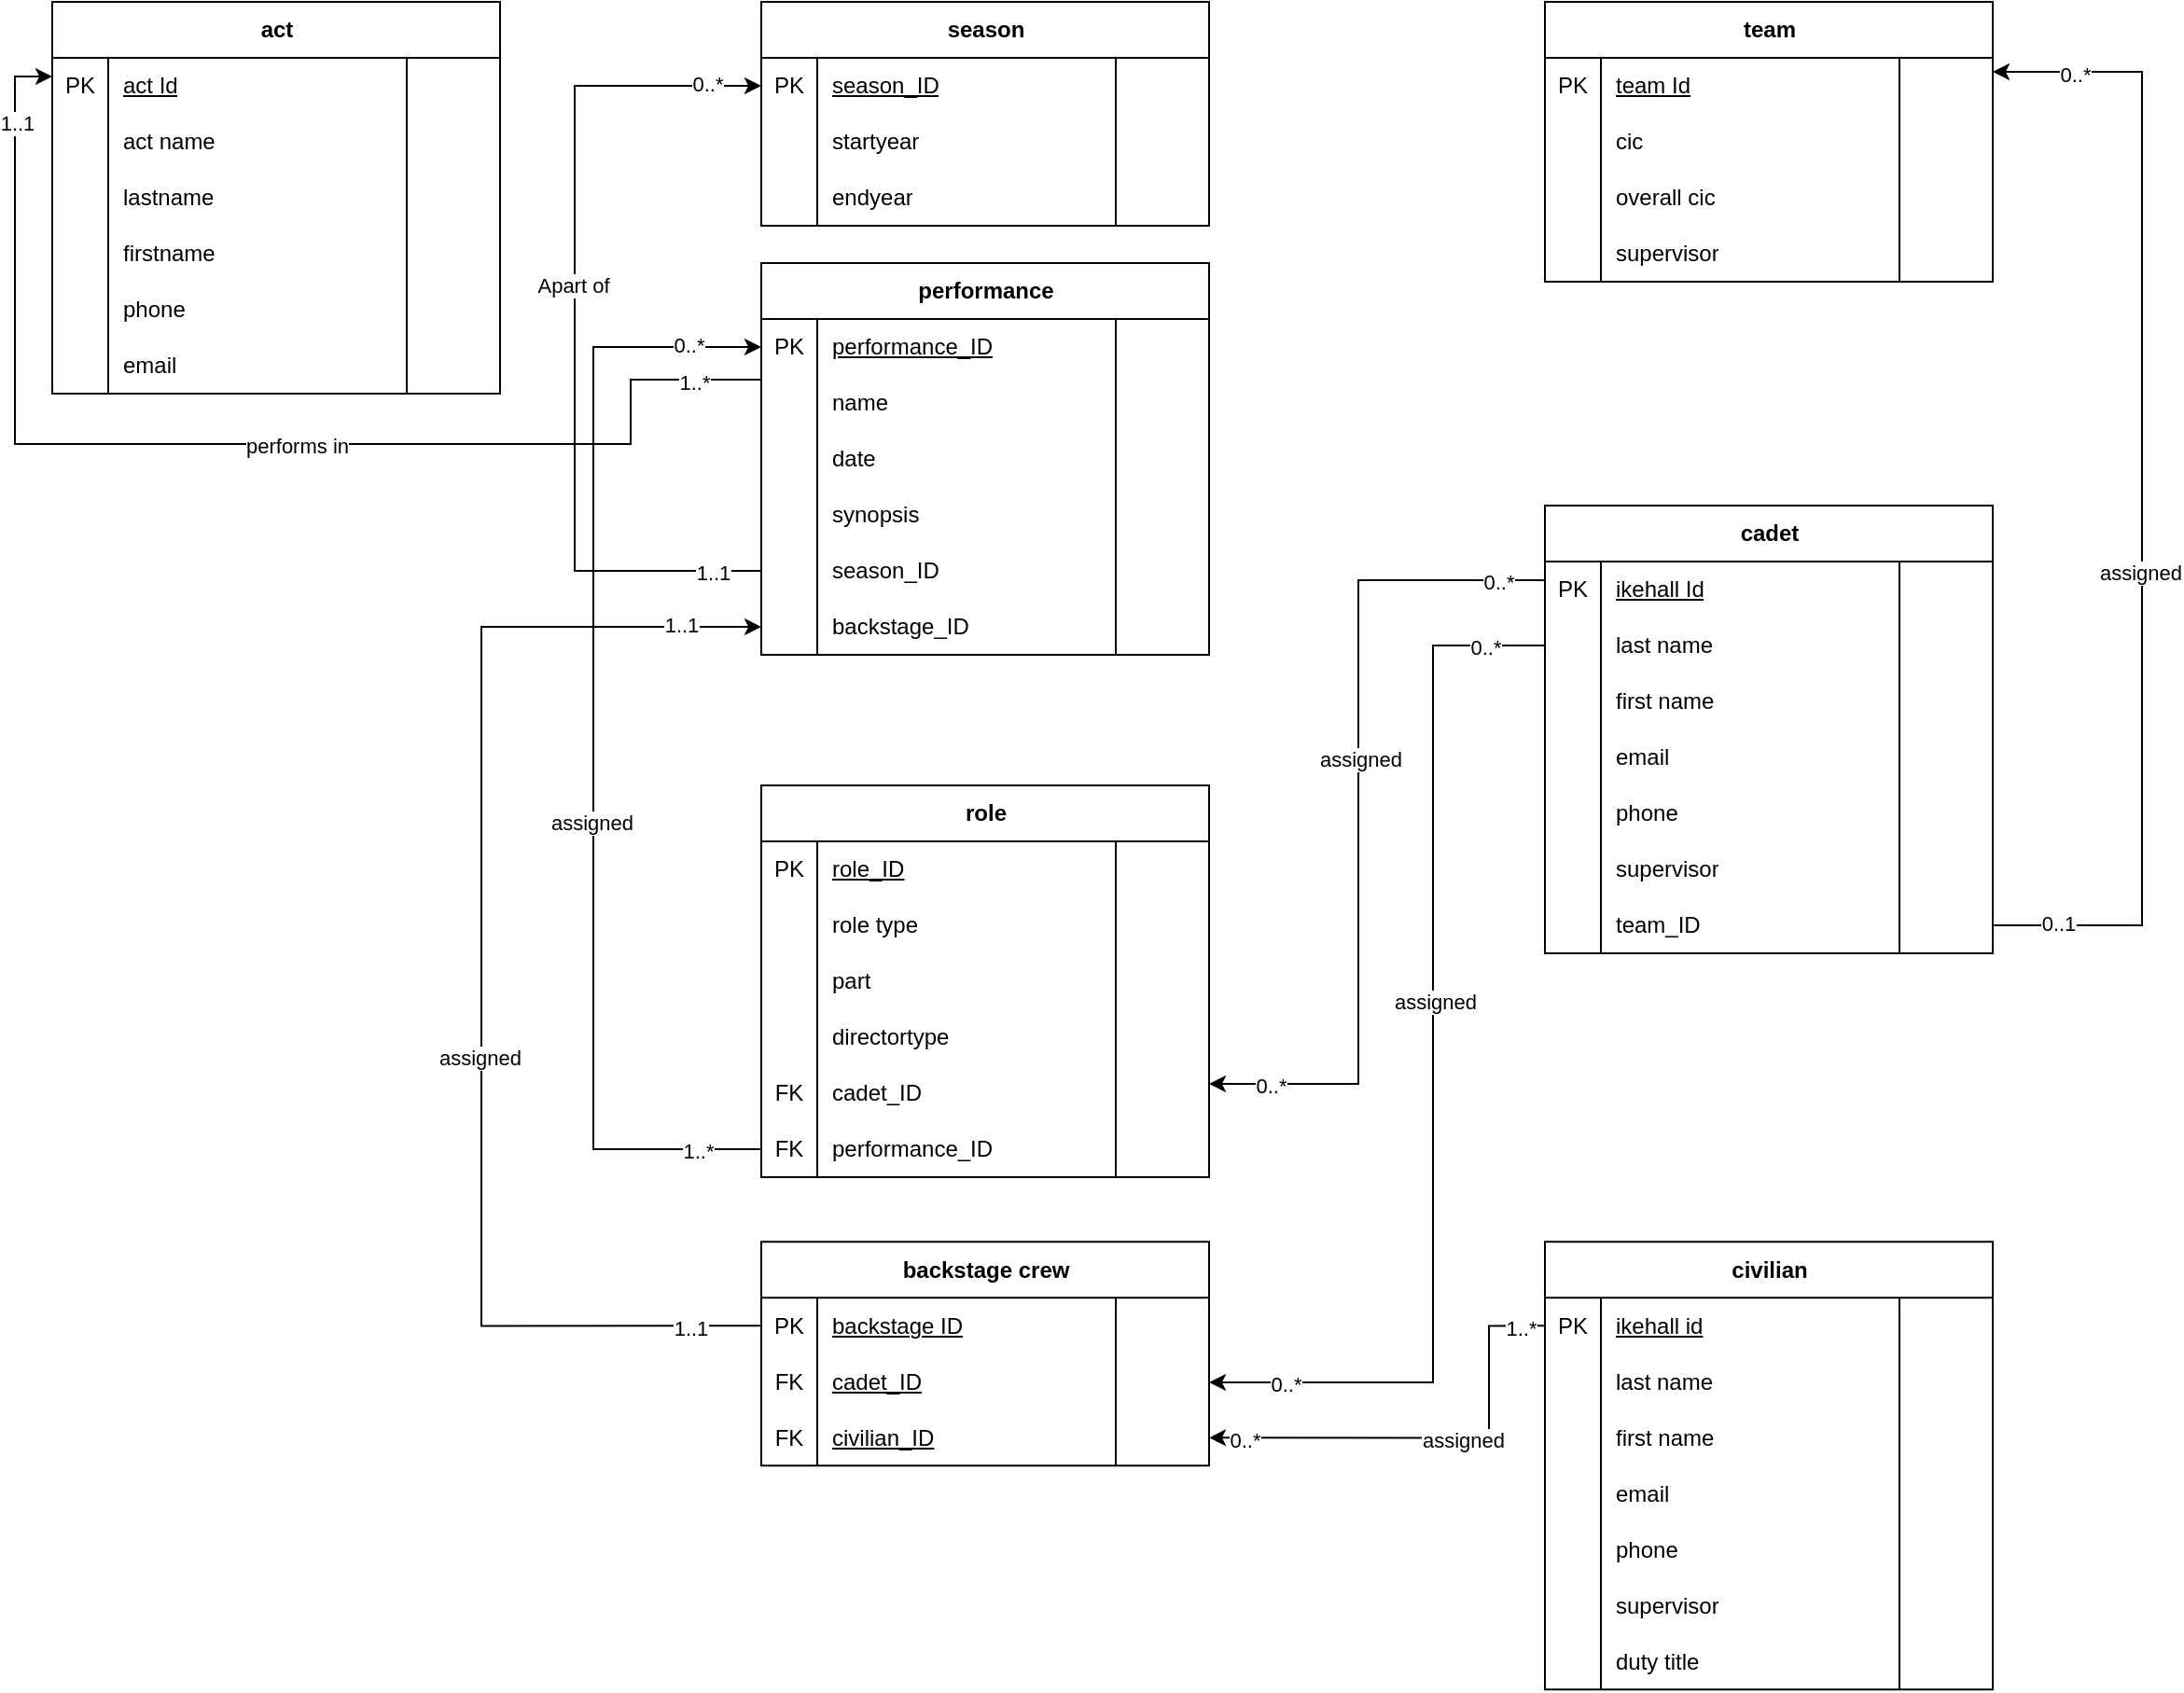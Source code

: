 <mxfile version="24.7.8">
  <diagram name="Page-1" id="C_lk1qh9TCpm7tFONjJ-">
    <mxGraphModel dx="1395" dy="697" grid="1" gridSize="10" guides="1" tooltips="1" connect="1" arrows="1" fold="1" page="1" pageScale="1" pageWidth="850" pageHeight="1100" math="0" shadow="0">
      <root>
        <mxCell id="0" />
        <mxCell id="1" parent="0" />
        <mxCell id="eUAAm3iosNQfezJm1GDC-1" value="performance" style="shape=table;startSize=30;container=1;collapsible=1;childLayout=tableLayout;fixedRows=1;rowLines=0;fontStyle=1;align=center;resizeLast=1;html=1;" vertex="1" parent="1">
          <mxGeometry x="420" y="150" width="240" height="210" as="geometry" />
        </mxCell>
        <mxCell id="eUAAm3iosNQfezJm1GDC-2" value="" style="shape=tableRow;horizontal=0;startSize=0;swimlaneHead=0;swimlaneBody=0;fillColor=none;collapsible=0;dropTarget=0;points=[[0,0.5],[1,0.5]];portConstraint=eastwest;top=0;left=0;right=0;bottom=0;strokeColor=default;fontStyle=1" vertex="1" parent="eUAAm3iosNQfezJm1GDC-1">
          <mxGeometry y="30" width="240" height="30" as="geometry" />
        </mxCell>
        <mxCell id="eUAAm3iosNQfezJm1GDC-3" value="PK" style="shape=partialRectangle;connectable=0;fillColor=none;top=0;left=0;bottom=0;right=0;fontStyle=0;overflow=hidden;whiteSpace=wrap;html=1;" vertex="1" parent="eUAAm3iosNQfezJm1GDC-2">
          <mxGeometry width="30" height="30" as="geometry">
            <mxRectangle width="30" height="30" as="alternateBounds" />
          </mxGeometry>
        </mxCell>
        <mxCell id="eUAAm3iosNQfezJm1GDC-4" value="performance_ID" style="shape=partialRectangle;connectable=0;fillColor=none;top=0;left=0;bottom=0;right=0;align=left;spacingLeft=6;fontStyle=4;overflow=hidden;whiteSpace=wrap;html=1;" vertex="1" parent="eUAAm3iosNQfezJm1GDC-2">
          <mxGeometry x="30" width="160" height="30" as="geometry">
            <mxRectangle width="160" height="30" as="alternateBounds" />
          </mxGeometry>
        </mxCell>
        <mxCell id="eUAAm3iosNQfezJm1GDC-5" value="" style="shape=partialRectangle;connectable=0;fillColor=none;top=0;left=0;bottom=0;right=0;align=left;spacingLeft=6;fontStyle=3;overflow=hidden;whiteSpace=wrap;html=1;strokeColor=inherit;" vertex="1" parent="eUAAm3iosNQfezJm1GDC-2">
          <mxGeometry x="190" width="50" height="30" as="geometry">
            <mxRectangle width="50" height="30" as="alternateBounds" />
          </mxGeometry>
        </mxCell>
        <mxCell id="eUAAm3iosNQfezJm1GDC-6" value="" style="shape=tableRow;horizontal=0;startSize=0;swimlaneHead=0;swimlaneBody=0;fillColor=none;collapsible=0;dropTarget=0;points=[[0,0.5],[1,0.5]];portConstraint=eastwest;top=0;left=0;right=0;bottom=0;" vertex="1" parent="eUAAm3iosNQfezJm1GDC-1">
          <mxGeometry y="60" width="240" height="30" as="geometry" />
        </mxCell>
        <mxCell id="eUAAm3iosNQfezJm1GDC-7" value="" style="shape=partialRectangle;connectable=0;fillColor=none;top=0;left=0;bottom=0;right=0;editable=1;overflow=hidden;whiteSpace=wrap;html=1;" vertex="1" parent="eUAAm3iosNQfezJm1GDC-6">
          <mxGeometry width="30" height="30" as="geometry">
            <mxRectangle width="30" height="30" as="alternateBounds" />
          </mxGeometry>
        </mxCell>
        <mxCell id="eUAAm3iosNQfezJm1GDC-8" value="name" style="shape=partialRectangle;connectable=0;fillColor=none;top=0;left=0;bottom=0;right=0;align=left;spacingLeft=6;overflow=hidden;whiteSpace=wrap;html=1;fontStyle=0" vertex="1" parent="eUAAm3iosNQfezJm1GDC-6">
          <mxGeometry x="30" width="160" height="30" as="geometry">
            <mxRectangle width="160" height="30" as="alternateBounds" />
          </mxGeometry>
        </mxCell>
        <mxCell id="eUAAm3iosNQfezJm1GDC-9" value="" style="shape=partialRectangle;connectable=0;fillColor=none;top=0;left=0;bottom=0;right=0;align=left;spacingLeft=6;overflow=hidden;whiteSpace=wrap;html=1;fontStyle=2" vertex="1" parent="eUAAm3iosNQfezJm1GDC-6">
          <mxGeometry x="190" width="50" height="30" as="geometry">
            <mxRectangle width="50" height="30" as="alternateBounds" />
          </mxGeometry>
        </mxCell>
        <mxCell id="eUAAm3iosNQfezJm1GDC-10" value="" style="shape=tableRow;horizontal=0;startSize=0;swimlaneHead=0;swimlaneBody=0;fillColor=none;collapsible=0;dropTarget=0;points=[[0,0.5],[1,0.5]];portConstraint=eastwest;top=0;left=0;right=0;bottom=0;" vertex="1" parent="eUAAm3iosNQfezJm1GDC-1">
          <mxGeometry y="90" width="240" height="30" as="geometry" />
        </mxCell>
        <mxCell id="eUAAm3iosNQfezJm1GDC-11" value="" style="shape=partialRectangle;connectable=0;fillColor=none;top=0;left=0;bottom=0;right=0;editable=1;overflow=hidden;whiteSpace=wrap;html=1;" vertex="1" parent="eUAAm3iosNQfezJm1GDC-10">
          <mxGeometry width="30" height="30" as="geometry">
            <mxRectangle width="30" height="30" as="alternateBounds" />
          </mxGeometry>
        </mxCell>
        <mxCell id="eUAAm3iosNQfezJm1GDC-12" value="date" style="shape=partialRectangle;connectable=0;fillColor=none;top=0;left=0;bottom=0;right=0;align=left;spacingLeft=6;overflow=hidden;whiteSpace=wrap;html=1;fontStyle=0" vertex="1" parent="eUAAm3iosNQfezJm1GDC-10">
          <mxGeometry x="30" width="160" height="30" as="geometry">
            <mxRectangle width="160" height="30" as="alternateBounds" />
          </mxGeometry>
        </mxCell>
        <mxCell id="eUAAm3iosNQfezJm1GDC-13" value="" style="shape=partialRectangle;connectable=0;fillColor=none;top=0;left=0;bottom=0;right=0;align=left;spacingLeft=6;overflow=hidden;whiteSpace=wrap;html=1;fontStyle=2" vertex="1" parent="eUAAm3iosNQfezJm1GDC-10">
          <mxGeometry x="190" width="50" height="30" as="geometry">
            <mxRectangle width="50" height="30" as="alternateBounds" />
          </mxGeometry>
        </mxCell>
        <mxCell id="eUAAm3iosNQfezJm1GDC-14" value="" style="shape=tableRow;horizontal=0;startSize=0;swimlaneHead=0;swimlaneBody=0;fillColor=none;collapsible=0;dropTarget=0;points=[[0,0.5],[1,0.5]];portConstraint=eastwest;top=0;left=0;right=0;bottom=0;" vertex="1" parent="eUAAm3iosNQfezJm1GDC-1">
          <mxGeometry y="120" width="240" height="30" as="geometry" />
        </mxCell>
        <mxCell id="eUAAm3iosNQfezJm1GDC-15" value="&lt;div&gt;&lt;br&gt;&lt;/div&gt;" style="shape=partialRectangle;connectable=0;fillColor=none;top=0;left=0;bottom=0;right=0;editable=1;overflow=hidden;whiteSpace=wrap;html=1;" vertex="1" parent="eUAAm3iosNQfezJm1GDC-14">
          <mxGeometry width="30" height="30" as="geometry">
            <mxRectangle width="30" height="30" as="alternateBounds" />
          </mxGeometry>
        </mxCell>
        <mxCell id="eUAAm3iosNQfezJm1GDC-16" value="synopsis" style="shape=partialRectangle;connectable=0;fillColor=none;top=0;left=0;bottom=0;right=0;align=left;spacingLeft=6;overflow=hidden;whiteSpace=wrap;html=1;fontStyle=0" vertex="1" parent="eUAAm3iosNQfezJm1GDC-14">
          <mxGeometry x="30" width="160" height="30" as="geometry">
            <mxRectangle width="160" height="30" as="alternateBounds" />
          </mxGeometry>
        </mxCell>
        <mxCell id="eUAAm3iosNQfezJm1GDC-17" value="" style="shape=partialRectangle;connectable=0;fillColor=none;top=0;left=0;bottom=0;right=0;align=left;spacingLeft=6;overflow=hidden;whiteSpace=wrap;html=1;fontStyle=2" vertex="1" parent="eUAAm3iosNQfezJm1GDC-14">
          <mxGeometry x="190" width="50" height="30" as="geometry">
            <mxRectangle width="50" height="30" as="alternateBounds" />
          </mxGeometry>
        </mxCell>
        <mxCell id="eUAAm3iosNQfezJm1GDC-18" value="" style="shape=tableRow;horizontal=0;startSize=0;swimlaneHead=0;swimlaneBody=0;fillColor=none;collapsible=0;dropTarget=0;points=[[0,0.5],[1,0.5]];portConstraint=eastwest;top=0;left=0;right=0;bottom=0;" vertex="1" parent="eUAAm3iosNQfezJm1GDC-1">
          <mxGeometry y="150" width="240" height="30" as="geometry" />
        </mxCell>
        <mxCell id="eUAAm3iosNQfezJm1GDC-19" value="&lt;div&gt;&lt;br&gt;&lt;/div&gt;" style="shape=partialRectangle;connectable=0;fillColor=none;top=0;left=0;bottom=0;right=0;editable=1;overflow=hidden;whiteSpace=wrap;html=1;" vertex="1" parent="eUAAm3iosNQfezJm1GDC-18">
          <mxGeometry width="30" height="30" as="geometry">
            <mxRectangle width="30" height="30" as="alternateBounds" />
          </mxGeometry>
        </mxCell>
        <mxCell id="eUAAm3iosNQfezJm1GDC-20" value="season_ID" style="shape=partialRectangle;connectable=0;fillColor=none;top=0;left=0;bottom=0;right=0;align=left;spacingLeft=6;overflow=hidden;whiteSpace=wrap;html=1;fontStyle=0" vertex="1" parent="eUAAm3iosNQfezJm1GDC-18">
          <mxGeometry x="30" width="160" height="30" as="geometry">
            <mxRectangle width="160" height="30" as="alternateBounds" />
          </mxGeometry>
        </mxCell>
        <mxCell id="eUAAm3iosNQfezJm1GDC-21" value="" style="shape=partialRectangle;connectable=0;fillColor=none;top=0;left=0;bottom=0;right=0;align=left;spacingLeft=6;overflow=hidden;whiteSpace=wrap;html=1;fontStyle=2" vertex="1" parent="eUAAm3iosNQfezJm1GDC-18">
          <mxGeometry x="190" width="50" height="30" as="geometry">
            <mxRectangle width="50" height="30" as="alternateBounds" />
          </mxGeometry>
        </mxCell>
        <mxCell id="eUAAm3iosNQfezJm1GDC-214" value="" style="shape=tableRow;horizontal=0;startSize=0;swimlaneHead=0;swimlaneBody=0;fillColor=none;collapsible=0;dropTarget=0;points=[[0,0.5],[1,0.5]];portConstraint=eastwest;top=0;left=0;right=0;bottom=0;" vertex="1" parent="eUAAm3iosNQfezJm1GDC-1">
          <mxGeometry y="180" width="240" height="30" as="geometry" />
        </mxCell>
        <mxCell id="eUAAm3iosNQfezJm1GDC-215" value="&lt;div&gt;&lt;br&gt;&lt;/div&gt;" style="shape=partialRectangle;connectable=0;fillColor=none;top=0;left=0;bottom=0;right=0;editable=1;overflow=hidden;whiteSpace=wrap;html=1;" vertex="1" parent="eUAAm3iosNQfezJm1GDC-214">
          <mxGeometry width="30" height="30" as="geometry">
            <mxRectangle width="30" height="30" as="alternateBounds" />
          </mxGeometry>
        </mxCell>
        <mxCell id="eUAAm3iosNQfezJm1GDC-216" value="backstage_ID" style="shape=partialRectangle;connectable=0;fillColor=none;top=0;left=0;bottom=0;right=0;align=left;spacingLeft=6;overflow=hidden;whiteSpace=wrap;html=1;fontStyle=0" vertex="1" parent="eUAAm3iosNQfezJm1GDC-214">
          <mxGeometry x="30" width="160" height="30" as="geometry">
            <mxRectangle width="160" height="30" as="alternateBounds" />
          </mxGeometry>
        </mxCell>
        <mxCell id="eUAAm3iosNQfezJm1GDC-217" value="" style="shape=partialRectangle;connectable=0;fillColor=none;top=0;left=0;bottom=0;right=0;align=left;spacingLeft=6;overflow=hidden;whiteSpace=wrap;html=1;fontStyle=2" vertex="1" parent="eUAAm3iosNQfezJm1GDC-214">
          <mxGeometry x="190" width="50" height="30" as="geometry">
            <mxRectangle width="50" height="30" as="alternateBounds" />
          </mxGeometry>
        </mxCell>
        <mxCell id="eUAAm3iosNQfezJm1GDC-26" style="edgeStyle=orthogonalEdgeStyle;rounded=0;orthogonalLoop=1;jettySize=auto;html=1;exitX=0;exitY=0.5;exitDx=0;exitDy=0;entryX=0;entryY=0.25;entryDx=0;entryDy=0;" edge="1" parent="1">
          <mxGeometry relative="1" as="geometry">
            <mxPoint x="420" y="212.5" as="sourcePoint" />
            <mxPoint x="40" y="50" as="targetPoint" />
            <Array as="points">
              <mxPoint x="350" y="213" />
              <mxPoint x="350" y="247" />
              <mxPoint x="20" y="247" />
              <mxPoint x="20" y="50" />
            </Array>
          </mxGeometry>
        </mxCell>
        <mxCell id="eUAAm3iosNQfezJm1GDC-27" value="performs in" style="edgeLabel;html=1;align=center;verticalAlign=middle;resizable=0;points=[];" vertex="1" connectable="0" parent="eUAAm3iosNQfezJm1GDC-26">
          <mxGeometry x="-0.129" y="1" relative="1" as="geometry">
            <mxPoint as="offset" />
          </mxGeometry>
        </mxCell>
        <mxCell id="eUAAm3iosNQfezJm1GDC-28" value="1..*" style="edgeLabel;html=1;align=center;verticalAlign=middle;resizable=0;points=[];" vertex="1" connectable="0" parent="eUAAm3iosNQfezJm1GDC-26">
          <mxGeometry x="-0.888" y="1" relative="1" as="geometry">
            <mxPoint as="offset" />
          </mxGeometry>
        </mxCell>
        <mxCell id="eUAAm3iosNQfezJm1GDC-29" value="1..1" style="edgeLabel;html=1;align=center;verticalAlign=middle;resizable=0;points=[];" vertex="1" connectable="0" parent="eUAAm3iosNQfezJm1GDC-26">
          <mxGeometry x="0.864" y="1" relative="1" as="geometry">
            <mxPoint x="2" as="offset" />
          </mxGeometry>
        </mxCell>
        <mxCell id="eUAAm3iosNQfezJm1GDC-30" style="edgeStyle=orthogonalEdgeStyle;rounded=0;orthogonalLoop=1;jettySize=auto;html=1;entryX=1;entryY=0.5;entryDx=0;entryDy=0;exitX=0;exitY=0.5;exitDx=0;exitDy=0;" edge="1" parent="1">
          <mxGeometry relative="1" as="geometry">
            <mxPoint x="840" y="320" as="sourcePoint" />
            <mxPoint x="660" y="590" as="targetPoint" />
            <Array as="points">
              <mxPoint x="740" y="320" />
              <mxPoint x="740" y="590" />
            </Array>
          </mxGeometry>
        </mxCell>
        <mxCell id="eUAAm3iosNQfezJm1GDC-31" value="assigned" style="edgeLabel;html=1;align=center;verticalAlign=middle;resizable=0;points=[];" vertex="1" connectable="0" parent="eUAAm3iosNQfezJm1GDC-30">
          <mxGeometry x="-0.129" y="1" relative="1" as="geometry">
            <mxPoint as="offset" />
          </mxGeometry>
        </mxCell>
        <mxCell id="eUAAm3iosNQfezJm1GDC-32" value="0..*" style="edgeLabel;html=1;align=center;verticalAlign=middle;resizable=0;points=[];" vertex="1" connectable="0" parent="eUAAm3iosNQfezJm1GDC-30">
          <mxGeometry x="-0.888" y="1" relative="1" as="geometry">
            <mxPoint as="offset" />
          </mxGeometry>
        </mxCell>
        <mxCell id="eUAAm3iosNQfezJm1GDC-33" value="0..*" style="edgeLabel;html=1;align=center;verticalAlign=middle;resizable=0;points=[];" vertex="1" connectable="0" parent="eUAAm3iosNQfezJm1GDC-30">
          <mxGeometry x="0.864" y="1" relative="1" as="geometry">
            <mxPoint x="2" as="offset" />
          </mxGeometry>
        </mxCell>
        <mxCell id="eUAAm3iosNQfezJm1GDC-34" value="season" style="shape=table;startSize=30;container=1;collapsible=1;childLayout=tableLayout;fixedRows=1;rowLines=0;fontStyle=1;align=center;resizeLast=1;html=1;" vertex="1" parent="1">
          <mxGeometry x="420" y="10" width="240" height="120" as="geometry" />
        </mxCell>
        <mxCell id="eUAAm3iosNQfezJm1GDC-35" value="" style="shape=tableRow;horizontal=0;startSize=0;swimlaneHead=0;swimlaneBody=0;fillColor=none;collapsible=0;dropTarget=0;points=[[0,0.5],[1,0.5]];portConstraint=eastwest;top=0;left=0;right=0;bottom=0;strokeColor=default;fontStyle=1" vertex="1" parent="eUAAm3iosNQfezJm1GDC-34">
          <mxGeometry y="30" width="240" height="30" as="geometry" />
        </mxCell>
        <mxCell id="eUAAm3iosNQfezJm1GDC-36" value="PK" style="shape=partialRectangle;connectable=0;fillColor=none;top=0;left=0;bottom=0;right=0;fontStyle=0;overflow=hidden;whiteSpace=wrap;html=1;" vertex="1" parent="eUAAm3iosNQfezJm1GDC-35">
          <mxGeometry width="30" height="30" as="geometry">
            <mxRectangle width="30" height="30" as="alternateBounds" />
          </mxGeometry>
        </mxCell>
        <mxCell id="eUAAm3iosNQfezJm1GDC-37" value="season_ID" style="shape=partialRectangle;connectable=0;fillColor=none;top=0;left=0;bottom=0;right=0;align=left;spacingLeft=6;fontStyle=4;overflow=hidden;whiteSpace=wrap;html=1;" vertex="1" parent="eUAAm3iosNQfezJm1GDC-35">
          <mxGeometry x="30" width="160" height="30" as="geometry">
            <mxRectangle width="160" height="30" as="alternateBounds" />
          </mxGeometry>
        </mxCell>
        <mxCell id="eUAAm3iosNQfezJm1GDC-38" value="" style="shape=partialRectangle;connectable=0;fillColor=none;top=0;left=0;bottom=0;right=0;align=left;spacingLeft=6;fontStyle=3;overflow=hidden;whiteSpace=wrap;html=1;strokeColor=inherit;" vertex="1" parent="eUAAm3iosNQfezJm1GDC-35">
          <mxGeometry x="190" width="50" height="30" as="geometry">
            <mxRectangle width="50" height="30" as="alternateBounds" />
          </mxGeometry>
        </mxCell>
        <mxCell id="eUAAm3iosNQfezJm1GDC-39" value="" style="shape=tableRow;horizontal=0;startSize=0;swimlaneHead=0;swimlaneBody=0;fillColor=none;collapsible=0;dropTarget=0;points=[[0,0.5],[1,0.5]];portConstraint=eastwest;top=0;left=0;right=0;bottom=0;" vertex="1" parent="eUAAm3iosNQfezJm1GDC-34">
          <mxGeometry y="60" width="240" height="30" as="geometry" />
        </mxCell>
        <mxCell id="eUAAm3iosNQfezJm1GDC-40" value="" style="shape=partialRectangle;connectable=0;fillColor=none;top=0;left=0;bottom=0;right=0;editable=1;overflow=hidden;whiteSpace=wrap;html=1;" vertex="1" parent="eUAAm3iosNQfezJm1GDC-39">
          <mxGeometry width="30" height="30" as="geometry">
            <mxRectangle width="30" height="30" as="alternateBounds" />
          </mxGeometry>
        </mxCell>
        <mxCell id="eUAAm3iosNQfezJm1GDC-41" value="startyear" style="shape=partialRectangle;connectable=0;fillColor=none;top=0;left=0;bottom=0;right=0;align=left;spacingLeft=6;overflow=hidden;whiteSpace=wrap;html=1;fontStyle=0" vertex="1" parent="eUAAm3iosNQfezJm1GDC-39">
          <mxGeometry x="30" width="160" height="30" as="geometry">
            <mxRectangle width="160" height="30" as="alternateBounds" />
          </mxGeometry>
        </mxCell>
        <mxCell id="eUAAm3iosNQfezJm1GDC-42" value="" style="shape=partialRectangle;connectable=0;fillColor=none;top=0;left=0;bottom=0;right=0;align=left;spacingLeft=6;overflow=hidden;whiteSpace=wrap;html=1;fontStyle=2" vertex="1" parent="eUAAm3iosNQfezJm1GDC-39">
          <mxGeometry x="190" width="50" height="30" as="geometry">
            <mxRectangle width="50" height="30" as="alternateBounds" />
          </mxGeometry>
        </mxCell>
        <mxCell id="eUAAm3iosNQfezJm1GDC-43" value="" style="shape=tableRow;horizontal=0;startSize=0;swimlaneHead=0;swimlaneBody=0;fillColor=none;collapsible=0;dropTarget=0;points=[[0,0.5],[1,0.5]];portConstraint=eastwest;top=0;left=0;right=0;bottom=0;" vertex="1" parent="eUAAm3iosNQfezJm1GDC-34">
          <mxGeometry y="90" width="240" height="30" as="geometry" />
        </mxCell>
        <mxCell id="eUAAm3iosNQfezJm1GDC-44" value="" style="shape=partialRectangle;connectable=0;fillColor=none;top=0;left=0;bottom=0;right=0;editable=1;overflow=hidden;whiteSpace=wrap;html=1;" vertex="1" parent="eUAAm3iosNQfezJm1GDC-43">
          <mxGeometry width="30" height="30" as="geometry">
            <mxRectangle width="30" height="30" as="alternateBounds" />
          </mxGeometry>
        </mxCell>
        <mxCell id="eUAAm3iosNQfezJm1GDC-45" value="endyear" style="shape=partialRectangle;connectable=0;fillColor=none;top=0;left=0;bottom=0;right=0;align=left;spacingLeft=6;overflow=hidden;whiteSpace=wrap;html=1;fontStyle=0" vertex="1" parent="eUAAm3iosNQfezJm1GDC-43">
          <mxGeometry x="30" width="160" height="30" as="geometry">
            <mxRectangle width="160" height="30" as="alternateBounds" />
          </mxGeometry>
        </mxCell>
        <mxCell id="eUAAm3iosNQfezJm1GDC-46" value="" style="shape=partialRectangle;connectable=0;fillColor=none;top=0;left=0;bottom=0;right=0;align=left;spacingLeft=6;overflow=hidden;whiteSpace=wrap;html=1;fontStyle=2" vertex="1" parent="eUAAm3iosNQfezJm1GDC-43">
          <mxGeometry x="190" width="50" height="30" as="geometry">
            <mxRectangle width="50" height="30" as="alternateBounds" />
          </mxGeometry>
        </mxCell>
        <mxCell id="eUAAm3iosNQfezJm1GDC-47" value="act" style="shape=table;startSize=30;container=1;collapsible=1;childLayout=tableLayout;fixedRows=1;rowLines=0;fontStyle=1;align=center;resizeLast=1;html=1;" vertex="1" parent="1">
          <mxGeometry x="40" y="10" width="240" height="210" as="geometry" />
        </mxCell>
        <mxCell id="eUAAm3iosNQfezJm1GDC-48" value="" style="shape=tableRow;horizontal=0;startSize=0;swimlaneHead=0;swimlaneBody=0;fillColor=none;collapsible=0;dropTarget=0;points=[[0,0.5],[1,0.5]];portConstraint=eastwest;top=0;left=0;right=0;bottom=0;strokeColor=default;fontStyle=1" vertex="1" parent="eUAAm3iosNQfezJm1GDC-47">
          <mxGeometry y="30" width="240" height="30" as="geometry" />
        </mxCell>
        <mxCell id="eUAAm3iosNQfezJm1GDC-49" value="PK" style="shape=partialRectangle;connectable=0;fillColor=none;top=0;left=0;bottom=0;right=0;fontStyle=0;overflow=hidden;whiteSpace=wrap;html=1;" vertex="1" parent="eUAAm3iosNQfezJm1GDC-48">
          <mxGeometry width="30" height="30" as="geometry">
            <mxRectangle width="30" height="30" as="alternateBounds" />
          </mxGeometry>
        </mxCell>
        <mxCell id="eUAAm3iosNQfezJm1GDC-50" value="act Id" style="shape=partialRectangle;connectable=0;fillColor=none;top=0;left=0;bottom=0;right=0;align=left;spacingLeft=6;fontStyle=4;overflow=hidden;whiteSpace=wrap;html=1;" vertex="1" parent="eUAAm3iosNQfezJm1GDC-48">
          <mxGeometry x="30" width="160" height="30" as="geometry">
            <mxRectangle width="160" height="30" as="alternateBounds" />
          </mxGeometry>
        </mxCell>
        <mxCell id="eUAAm3iosNQfezJm1GDC-51" value="" style="shape=partialRectangle;connectable=0;fillColor=none;top=0;left=0;bottom=0;right=0;align=left;spacingLeft=6;fontStyle=3;overflow=hidden;whiteSpace=wrap;html=1;strokeColor=inherit;" vertex="1" parent="eUAAm3iosNQfezJm1GDC-48">
          <mxGeometry x="190" width="50" height="30" as="geometry">
            <mxRectangle width="50" height="30" as="alternateBounds" />
          </mxGeometry>
        </mxCell>
        <mxCell id="eUAAm3iosNQfezJm1GDC-52" value="" style="shape=tableRow;horizontal=0;startSize=0;swimlaneHead=0;swimlaneBody=0;fillColor=none;collapsible=0;dropTarget=0;points=[[0,0.5],[1,0.5]];portConstraint=eastwest;top=0;left=0;right=0;bottom=0;" vertex="1" parent="eUAAm3iosNQfezJm1GDC-47">
          <mxGeometry y="60" width="240" height="30" as="geometry" />
        </mxCell>
        <mxCell id="eUAAm3iosNQfezJm1GDC-53" value="" style="shape=partialRectangle;connectable=0;fillColor=none;top=0;left=0;bottom=0;right=0;editable=1;overflow=hidden;whiteSpace=wrap;html=1;" vertex="1" parent="eUAAm3iosNQfezJm1GDC-52">
          <mxGeometry width="30" height="30" as="geometry">
            <mxRectangle width="30" height="30" as="alternateBounds" />
          </mxGeometry>
        </mxCell>
        <mxCell id="eUAAm3iosNQfezJm1GDC-54" value="act name" style="shape=partialRectangle;connectable=0;fillColor=none;top=0;left=0;bottom=0;right=0;align=left;spacingLeft=6;overflow=hidden;whiteSpace=wrap;html=1;fontStyle=0" vertex="1" parent="eUAAm3iosNQfezJm1GDC-52">
          <mxGeometry x="30" width="160" height="30" as="geometry">
            <mxRectangle width="160" height="30" as="alternateBounds" />
          </mxGeometry>
        </mxCell>
        <mxCell id="eUAAm3iosNQfezJm1GDC-55" value="" style="shape=partialRectangle;connectable=0;fillColor=none;top=0;left=0;bottom=0;right=0;align=left;spacingLeft=6;overflow=hidden;whiteSpace=wrap;html=1;fontStyle=2" vertex="1" parent="eUAAm3iosNQfezJm1GDC-52">
          <mxGeometry x="190" width="50" height="30" as="geometry">
            <mxRectangle width="50" height="30" as="alternateBounds" />
          </mxGeometry>
        </mxCell>
        <mxCell id="eUAAm3iosNQfezJm1GDC-56" value="" style="shape=tableRow;horizontal=0;startSize=0;swimlaneHead=0;swimlaneBody=0;fillColor=none;collapsible=0;dropTarget=0;points=[[0,0.5],[1,0.5]];portConstraint=eastwest;top=0;left=0;right=0;bottom=0;" vertex="1" parent="eUAAm3iosNQfezJm1GDC-47">
          <mxGeometry y="90" width="240" height="30" as="geometry" />
        </mxCell>
        <mxCell id="eUAAm3iosNQfezJm1GDC-57" value="" style="shape=partialRectangle;connectable=0;fillColor=none;top=0;left=0;bottom=0;right=0;editable=1;overflow=hidden;whiteSpace=wrap;html=1;" vertex="1" parent="eUAAm3iosNQfezJm1GDC-56">
          <mxGeometry width="30" height="30" as="geometry">
            <mxRectangle width="30" height="30" as="alternateBounds" />
          </mxGeometry>
        </mxCell>
        <mxCell id="eUAAm3iosNQfezJm1GDC-58" value="lastname" style="shape=partialRectangle;connectable=0;fillColor=none;top=0;left=0;bottom=0;right=0;align=left;spacingLeft=6;overflow=hidden;whiteSpace=wrap;html=1;fontStyle=0" vertex="1" parent="eUAAm3iosNQfezJm1GDC-56">
          <mxGeometry x="30" width="160" height="30" as="geometry">
            <mxRectangle width="160" height="30" as="alternateBounds" />
          </mxGeometry>
        </mxCell>
        <mxCell id="eUAAm3iosNQfezJm1GDC-59" value="" style="shape=partialRectangle;connectable=0;fillColor=none;top=0;left=0;bottom=0;right=0;align=left;spacingLeft=6;overflow=hidden;whiteSpace=wrap;html=1;fontStyle=2" vertex="1" parent="eUAAm3iosNQfezJm1GDC-56">
          <mxGeometry x="190" width="50" height="30" as="geometry">
            <mxRectangle width="50" height="30" as="alternateBounds" />
          </mxGeometry>
        </mxCell>
        <mxCell id="eUAAm3iosNQfezJm1GDC-60" value="" style="shape=tableRow;horizontal=0;startSize=0;swimlaneHead=0;swimlaneBody=0;fillColor=none;collapsible=0;dropTarget=0;points=[[0,0.5],[1,0.5]];portConstraint=eastwest;top=0;left=0;right=0;bottom=0;" vertex="1" parent="eUAAm3iosNQfezJm1GDC-47">
          <mxGeometry y="120" width="240" height="30" as="geometry" />
        </mxCell>
        <mxCell id="eUAAm3iosNQfezJm1GDC-61" value="&lt;div&gt;&lt;br&gt;&lt;/div&gt;" style="shape=partialRectangle;connectable=0;fillColor=none;top=0;left=0;bottom=0;right=0;editable=1;overflow=hidden;whiteSpace=wrap;html=1;" vertex="1" parent="eUAAm3iosNQfezJm1GDC-60">
          <mxGeometry width="30" height="30" as="geometry">
            <mxRectangle width="30" height="30" as="alternateBounds" />
          </mxGeometry>
        </mxCell>
        <mxCell id="eUAAm3iosNQfezJm1GDC-62" value="firstname" style="shape=partialRectangle;connectable=0;fillColor=none;top=0;left=0;bottom=0;right=0;align=left;spacingLeft=6;overflow=hidden;whiteSpace=wrap;html=1;fontStyle=0" vertex="1" parent="eUAAm3iosNQfezJm1GDC-60">
          <mxGeometry x="30" width="160" height="30" as="geometry">
            <mxRectangle width="160" height="30" as="alternateBounds" />
          </mxGeometry>
        </mxCell>
        <mxCell id="eUAAm3iosNQfezJm1GDC-63" value="" style="shape=partialRectangle;connectable=0;fillColor=none;top=0;left=0;bottom=0;right=0;align=left;spacingLeft=6;overflow=hidden;whiteSpace=wrap;html=1;fontStyle=2" vertex="1" parent="eUAAm3iosNQfezJm1GDC-60">
          <mxGeometry x="190" width="50" height="30" as="geometry">
            <mxRectangle width="50" height="30" as="alternateBounds" />
          </mxGeometry>
        </mxCell>
        <mxCell id="eUAAm3iosNQfezJm1GDC-64" value="" style="shape=tableRow;horizontal=0;startSize=0;swimlaneHead=0;swimlaneBody=0;fillColor=none;collapsible=0;dropTarget=0;points=[[0,0.5],[1,0.5]];portConstraint=eastwest;top=0;left=0;right=0;bottom=0;" vertex="1" parent="eUAAm3iosNQfezJm1GDC-47">
          <mxGeometry y="150" width="240" height="30" as="geometry" />
        </mxCell>
        <mxCell id="eUAAm3iosNQfezJm1GDC-65" value="&lt;div&gt;&lt;br&gt;&lt;/div&gt;" style="shape=partialRectangle;connectable=0;fillColor=none;top=0;left=0;bottom=0;right=0;editable=1;overflow=hidden;whiteSpace=wrap;html=1;" vertex="1" parent="eUAAm3iosNQfezJm1GDC-64">
          <mxGeometry width="30" height="30" as="geometry">
            <mxRectangle width="30" height="30" as="alternateBounds" />
          </mxGeometry>
        </mxCell>
        <mxCell id="eUAAm3iosNQfezJm1GDC-66" value="phone" style="shape=partialRectangle;connectable=0;fillColor=none;top=0;left=0;bottom=0;right=0;align=left;spacingLeft=6;overflow=hidden;whiteSpace=wrap;html=1;fontStyle=0" vertex="1" parent="eUAAm3iosNQfezJm1GDC-64">
          <mxGeometry x="30" width="160" height="30" as="geometry">
            <mxRectangle width="160" height="30" as="alternateBounds" />
          </mxGeometry>
        </mxCell>
        <mxCell id="eUAAm3iosNQfezJm1GDC-67" value="" style="shape=partialRectangle;connectable=0;fillColor=none;top=0;left=0;bottom=0;right=0;align=left;spacingLeft=6;overflow=hidden;whiteSpace=wrap;html=1;fontStyle=2" vertex="1" parent="eUAAm3iosNQfezJm1GDC-64">
          <mxGeometry x="190" width="50" height="30" as="geometry">
            <mxRectangle width="50" height="30" as="alternateBounds" />
          </mxGeometry>
        </mxCell>
        <mxCell id="eUAAm3iosNQfezJm1GDC-68" value="" style="shape=tableRow;horizontal=0;startSize=0;swimlaneHead=0;swimlaneBody=0;fillColor=none;collapsible=0;dropTarget=0;points=[[0,0.5],[1,0.5]];portConstraint=eastwest;top=0;left=0;right=0;bottom=0;" vertex="1" parent="eUAAm3iosNQfezJm1GDC-47">
          <mxGeometry y="180" width="240" height="30" as="geometry" />
        </mxCell>
        <mxCell id="eUAAm3iosNQfezJm1GDC-69" value="&lt;div&gt;&lt;br&gt;&lt;/div&gt;" style="shape=partialRectangle;connectable=0;fillColor=none;top=0;left=0;bottom=0;right=0;editable=1;overflow=hidden;whiteSpace=wrap;html=1;" vertex="1" parent="eUAAm3iosNQfezJm1GDC-68">
          <mxGeometry width="30" height="30" as="geometry">
            <mxRectangle width="30" height="30" as="alternateBounds" />
          </mxGeometry>
        </mxCell>
        <mxCell id="eUAAm3iosNQfezJm1GDC-70" value="email" style="shape=partialRectangle;connectable=0;fillColor=none;top=0;left=0;bottom=0;right=0;align=left;spacingLeft=6;overflow=hidden;whiteSpace=wrap;html=1;fontStyle=0" vertex="1" parent="eUAAm3iosNQfezJm1GDC-68">
          <mxGeometry x="30" width="160" height="30" as="geometry">
            <mxRectangle width="160" height="30" as="alternateBounds" />
          </mxGeometry>
        </mxCell>
        <mxCell id="eUAAm3iosNQfezJm1GDC-71" value="" style="shape=partialRectangle;connectable=0;fillColor=none;top=0;left=0;bottom=0;right=0;align=left;spacingLeft=6;overflow=hidden;whiteSpace=wrap;html=1;fontStyle=2" vertex="1" parent="eUAAm3iosNQfezJm1GDC-68">
          <mxGeometry x="190" width="50" height="30" as="geometry">
            <mxRectangle width="50" height="30" as="alternateBounds" />
          </mxGeometry>
        </mxCell>
        <mxCell id="eUAAm3iosNQfezJm1GDC-72" value="role" style="shape=table;startSize=30;container=1;collapsible=1;childLayout=tableLayout;fixedRows=1;rowLines=0;fontStyle=1;align=center;resizeLast=1;html=1;" vertex="1" parent="1">
          <mxGeometry x="420" y="430" width="240" height="210" as="geometry" />
        </mxCell>
        <mxCell id="eUAAm3iosNQfezJm1GDC-73" value="" style="shape=tableRow;horizontal=0;startSize=0;swimlaneHead=0;swimlaneBody=0;fillColor=none;collapsible=0;dropTarget=0;points=[[0,0.5],[1,0.5]];portConstraint=eastwest;top=0;left=0;right=0;bottom=0;strokeColor=default;fontStyle=1" vertex="1" parent="eUAAm3iosNQfezJm1GDC-72">
          <mxGeometry y="30" width="240" height="30" as="geometry" />
        </mxCell>
        <mxCell id="eUAAm3iosNQfezJm1GDC-74" value="PK" style="shape=partialRectangle;connectable=0;fillColor=none;top=0;left=0;bottom=0;right=0;fontStyle=0;overflow=hidden;whiteSpace=wrap;html=1;" vertex="1" parent="eUAAm3iosNQfezJm1GDC-73">
          <mxGeometry width="30" height="30" as="geometry">
            <mxRectangle width="30" height="30" as="alternateBounds" />
          </mxGeometry>
        </mxCell>
        <mxCell id="eUAAm3iosNQfezJm1GDC-75" value="role_ID" style="shape=partialRectangle;connectable=0;fillColor=none;top=0;left=0;bottom=0;right=0;align=left;spacingLeft=6;fontStyle=4;overflow=hidden;whiteSpace=wrap;html=1;" vertex="1" parent="eUAAm3iosNQfezJm1GDC-73">
          <mxGeometry x="30" width="160" height="30" as="geometry">
            <mxRectangle width="160" height="30" as="alternateBounds" />
          </mxGeometry>
        </mxCell>
        <mxCell id="eUAAm3iosNQfezJm1GDC-76" value="" style="shape=partialRectangle;connectable=0;fillColor=none;top=0;left=0;bottom=0;right=0;align=left;spacingLeft=6;fontStyle=3;overflow=hidden;whiteSpace=wrap;html=1;strokeColor=inherit;" vertex="1" parent="eUAAm3iosNQfezJm1GDC-73">
          <mxGeometry x="190" width="50" height="30" as="geometry">
            <mxRectangle width="50" height="30" as="alternateBounds" />
          </mxGeometry>
        </mxCell>
        <mxCell id="eUAAm3iosNQfezJm1GDC-77" value="" style="shape=tableRow;horizontal=0;startSize=0;swimlaneHead=0;swimlaneBody=0;fillColor=none;collapsible=0;dropTarget=0;points=[[0,0.5],[1,0.5]];portConstraint=eastwest;top=0;left=0;right=0;bottom=0;" vertex="1" parent="eUAAm3iosNQfezJm1GDC-72">
          <mxGeometry y="60" width="240" height="30" as="geometry" />
        </mxCell>
        <mxCell id="eUAAm3iosNQfezJm1GDC-78" value="" style="shape=partialRectangle;connectable=0;fillColor=none;top=0;left=0;bottom=0;right=0;editable=1;overflow=hidden;whiteSpace=wrap;html=1;" vertex="1" parent="eUAAm3iosNQfezJm1GDC-77">
          <mxGeometry width="30" height="30" as="geometry">
            <mxRectangle width="30" height="30" as="alternateBounds" />
          </mxGeometry>
        </mxCell>
        <mxCell id="eUAAm3iosNQfezJm1GDC-79" value="role type" style="shape=partialRectangle;connectable=0;fillColor=none;top=0;left=0;bottom=0;right=0;align=left;spacingLeft=6;overflow=hidden;whiteSpace=wrap;html=1;fontStyle=0" vertex="1" parent="eUAAm3iosNQfezJm1GDC-77">
          <mxGeometry x="30" width="160" height="30" as="geometry">
            <mxRectangle width="160" height="30" as="alternateBounds" />
          </mxGeometry>
        </mxCell>
        <mxCell id="eUAAm3iosNQfezJm1GDC-80" value="" style="shape=partialRectangle;connectable=0;fillColor=none;top=0;left=0;bottom=0;right=0;align=left;spacingLeft=6;overflow=hidden;whiteSpace=wrap;html=1;fontStyle=2" vertex="1" parent="eUAAm3iosNQfezJm1GDC-77">
          <mxGeometry x="190" width="50" height="30" as="geometry">
            <mxRectangle width="50" height="30" as="alternateBounds" />
          </mxGeometry>
        </mxCell>
        <mxCell id="eUAAm3iosNQfezJm1GDC-81" value="" style="shape=tableRow;horizontal=0;startSize=0;swimlaneHead=0;swimlaneBody=0;fillColor=none;collapsible=0;dropTarget=0;points=[[0,0.5],[1,0.5]];portConstraint=eastwest;top=0;left=0;right=0;bottom=0;" vertex="1" parent="eUAAm3iosNQfezJm1GDC-72">
          <mxGeometry y="90" width="240" height="30" as="geometry" />
        </mxCell>
        <mxCell id="eUAAm3iosNQfezJm1GDC-82" value="" style="shape=partialRectangle;connectable=0;fillColor=none;top=0;left=0;bottom=0;right=0;editable=1;overflow=hidden;whiteSpace=wrap;html=1;" vertex="1" parent="eUAAm3iosNQfezJm1GDC-81">
          <mxGeometry width="30" height="30" as="geometry">
            <mxRectangle width="30" height="30" as="alternateBounds" />
          </mxGeometry>
        </mxCell>
        <mxCell id="eUAAm3iosNQfezJm1GDC-83" value="part" style="shape=partialRectangle;connectable=0;fillColor=none;top=0;left=0;bottom=0;right=0;align=left;spacingLeft=6;overflow=hidden;whiteSpace=wrap;html=1;fontStyle=0" vertex="1" parent="eUAAm3iosNQfezJm1GDC-81">
          <mxGeometry x="30" width="160" height="30" as="geometry">
            <mxRectangle width="160" height="30" as="alternateBounds" />
          </mxGeometry>
        </mxCell>
        <mxCell id="eUAAm3iosNQfezJm1GDC-84" value="" style="shape=partialRectangle;connectable=0;fillColor=none;top=0;left=0;bottom=0;right=0;align=left;spacingLeft=6;overflow=hidden;whiteSpace=wrap;html=1;fontStyle=2" vertex="1" parent="eUAAm3iosNQfezJm1GDC-81">
          <mxGeometry x="190" width="50" height="30" as="geometry">
            <mxRectangle width="50" height="30" as="alternateBounds" />
          </mxGeometry>
        </mxCell>
        <mxCell id="eUAAm3iosNQfezJm1GDC-85" value="" style="shape=tableRow;horizontal=0;startSize=0;swimlaneHead=0;swimlaneBody=0;fillColor=none;collapsible=0;dropTarget=0;points=[[0,0.5],[1,0.5]];portConstraint=eastwest;top=0;left=0;right=0;bottom=0;" vertex="1" parent="eUAAm3iosNQfezJm1GDC-72">
          <mxGeometry y="120" width="240" height="30" as="geometry" />
        </mxCell>
        <mxCell id="eUAAm3iosNQfezJm1GDC-86" value="" style="shape=partialRectangle;connectable=0;fillColor=none;top=0;left=0;bottom=0;right=0;editable=1;overflow=hidden;whiteSpace=wrap;html=1;" vertex="1" parent="eUAAm3iosNQfezJm1GDC-85">
          <mxGeometry width="30" height="30" as="geometry">
            <mxRectangle width="30" height="30" as="alternateBounds" />
          </mxGeometry>
        </mxCell>
        <mxCell id="eUAAm3iosNQfezJm1GDC-87" value="directortype" style="shape=partialRectangle;connectable=0;fillColor=none;top=0;left=0;bottom=0;right=0;align=left;spacingLeft=6;overflow=hidden;whiteSpace=wrap;html=1;fontStyle=0" vertex="1" parent="eUAAm3iosNQfezJm1GDC-85">
          <mxGeometry x="30" width="160" height="30" as="geometry">
            <mxRectangle width="160" height="30" as="alternateBounds" />
          </mxGeometry>
        </mxCell>
        <mxCell id="eUAAm3iosNQfezJm1GDC-88" value="" style="shape=partialRectangle;connectable=0;fillColor=none;top=0;left=0;bottom=0;right=0;align=left;spacingLeft=6;overflow=hidden;whiteSpace=wrap;html=1;fontStyle=2" vertex="1" parent="eUAAm3iosNQfezJm1GDC-85">
          <mxGeometry x="190" width="50" height="30" as="geometry">
            <mxRectangle width="50" height="30" as="alternateBounds" />
          </mxGeometry>
        </mxCell>
        <mxCell id="eUAAm3iosNQfezJm1GDC-193" value="" style="shape=tableRow;horizontal=0;startSize=0;swimlaneHead=0;swimlaneBody=0;fillColor=none;collapsible=0;dropTarget=0;points=[[0,0.5],[1,0.5]];portConstraint=eastwest;top=0;left=0;right=0;bottom=0;" vertex="1" parent="eUAAm3iosNQfezJm1GDC-72">
          <mxGeometry y="150" width="240" height="30" as="geometry" />
        </mxCell>
        <mxCell id="eUAAm3iosNQfezJm1GDC-194" value="FK" style="shape=partialRectangle;connectable=0;fillColor=none;top=0;left=0;bottom=0;right=0;editable=1;overflow=hidden;whiteSpace=wrap;html=1;" vertex="1" parent="eUAAm3iosNQfezJm1GDC-193">
          <mxGeometry width="30" height="30" as="geometry">
            <mxRectangle width="30" height="30" as="alternateBounds" />
          </mxGeometry>
        </mxCell>
        <mxCell id="eUAAm3iosNQfezJm1GDC-195" value="cadet_ID" style="shape=partialRectangle;connectable=0;fillColor=none;top=0;left=0;bottom=0;right=0;align=left;spacingLeft=6;overflow=hidden;whiteSpace=wrap;html=1;fontStyle=0" vertex="1" parent="eUAAm3iosNQfezJm1GDC-193">
          <mxGeometry x="30" width="160" height="30" as="geometry">
            <mxRectangle width="160" height="30" as="alternateBounds" />
          </mxGeometry>
        </mxCell>
        <mxCell id="eUAAm3iosNQfezJm1GDC-196" value="" style="shape=partialRectangle;connectable=0;fillColor=none;top=0;left=0;bottom=0;right=0;align=left;spacingLeft=6;overflow=hidden;whiteSpace=wrap;html=1;fontStyle=2" vertex="1" parent="eUAAm3iosNQfezJm1GDC-193">
          <mxGeometry x="190" width="50" height="30" as="geometry">
            <mxRectangle width="50" height="30" as="alternateBounds" />
          </mxGeometry>
        </mxCell>
        <mxCell id="eUAAm3iosNQfezJm1GDC-209" value="" style="shape=tableRow;horizontal=0;startSize=0;swimlaneHead=0;swimlaneBody=0;fillColor=none;collapsible=0;dropTarget=0;points=[[0,0.5],[1,0.5]];portConstraint=eastwest;top=0;left=0;right=0;bottom=0;" vertex="1" parent="eUAAm3iosNQfezJm1GDC-72">
          <mxGeometry y="180" width="240" height="30" as="geometry" />
        </mxCell>
        <mxCell id="eUAAm3iosNQfezJm1GDC-210" value="FK" style="shape=partialRectangle;connectable=0;fillColor=none;top=0;left=0;bottom=0;right=0;editable=1;overflow=hidden;whiteSpace=wrap;html=1;" vertex="1" parent="eUAAm3iosNQfezJm1GDC-209">
          <mxGeometry width="30" height="30" as="geometry">
            <mxRectangle width="30" height="30" as="alternateBounds" />
          </mxGeometry>
        </mxCell>
        <mxCell id="eUAAm3iosNQfezJm1GDC-211" value="performance_ID" style="shape=partialRectangle;connectable=0;fillColor=none;top=0;left=0;bottom=0;right=0;align=left;spacingLeft=6;overflow=hidden;whiteSpace=wrap;html=1;fontStyle=0" vertex="1" parent="eUAAm3iosNQfezJm1GDC-209">
          <mxGeometry x="30" width="160" height="30" as="geometry">
            <mxRectangle width="160" height="30" as="alternateBounds" />
          </mxGeometry>
        </mxCell>
        <mxCell id="eUAAm3iosNQfezJm1GDC-212" value="" style="shape=partialRectangle;connectable=0;fillColor=none;top=0;left=0;bottom=0;right=0;align=left;spacingLeft=6;overflow=hidden;whiteSpace=wrap;html=1;fontStyle=2" vertex="1" parent="eUAAm3iosNQfezJm1GDC-209">
          <mxGeometry x="190" width="50" height="30" as="geometry">
            <mxRectangle width="50" height="30" as="alternateBounds" />
          </mxGeometry>
        </mxCell>
        <mxCell id="eUAAm3iosNQfezJm1GDC-89" value="team" style="shape=table;startSize=30;container=1;collapsible=1;childLayout=tableLayout;fixedRows=1;rowLines=0;fontStyle=1;align=center;resizeLast=1;html=1;" vertex="1" parent="1">
          <mxGeometry x="840" y="10" width="240" height="150" as="geometry" />
        </mxCell>
        <mxCell id="eUAAm3iosNQfezJm1GDC-90" value="" style="shape=tableRow;horizontal=0;startSize=0;swimlaneHead=0;swimlaneBody=0;fillColor=none;collapsible=0;dropTarget=0;points=[[0,0.5],[1,0.5]];portConstraint=eastwest;top=0;left=0;right=0;bottom=0;strokeColor=default;fontStyle=1" vertex="1" parent="eUAAm3iosNQfezJm1GDC-89">
          <mxGeometry y="30" width="240" height="30" as="geometry" />
        </mxCell>
        <mxCell id="eUAAm3iosNQfezJm1GDC-91" value="PK" style="shape=partialRectangle;connectable=0;fillColor=none;top=0;left=0;bottom=0;right=0;fontStyle=0;overflow=hidden;whiteSpace=wrap;html=1;" vertex="1" parent="eUAAm3iosNQfezJm1GDC-90">
          <mxGeometry width="30" height="30" as="geometry">
            <mxRectangle width="30" height="30" as="alternateBounds" />
          </mxGeometry>
        </mxCell>
        <mxCell id="eUAAm3iosNQfezJm1GDC-92" value="team Id" style="shape=partialRectangle;connectable=0;fillColor=none;top=0;left=0;bottom=0;right=0;align=left;spacingLeft=6;fontStyle=4;overflow=hidden;whiteSpace=wrap;html=1;" vertex="1" parent="eUAAm3iosNQfezJm1GDC-90">
          <mxGeometry x="30" width="160" height="30" as="geometry">
            <mxRectangle width="160" height="30" as="alternateBounds" />
          </mxGeometry>
        </mxCell>
        <mxCell id="eUAAm3iosNQfezJm1GDC-93" value="" style="shape=partialRectangle;connectable=0;fillColor=none;top=0;left=0;bottom=0;right=0;align=left;spacingLeft=6;fontStyle=3;overflow=hidden;whiteSpace=wrap;html=1;strokeColor=inherit;" vertex="1" parent="eUAAm3iosNQfezJm1GDC-90">
          <mxGeometry x="190" width="50" height="30" as="geometry">
            <mxRectangle width="50" height="30" as="alternateBounds" />
          </mxGeometry>
        </mxCell>
        <mxCell id="eUAAm3iosNQfezJm1GDC-94" value="" style="shape=tableRow;horizontal=0;startSize=0;swimlaneHead=0;swimlaneBody=0;fillColor=none;collapsible=0;dropTarget=0;points=[[0,0.5],[1,0.5]];portConstraint=eastwest;top=0;left=0;right=0;bottom=0;" vertex="1" parent="eUAAm3iosNQfezJm1GDC-89">
          <mxGeometry y="60" width="240" height="30" as="geometry" />
        </mxCell>
        <mxCell id="eUAAm3iosNQfezJm1GDC-95" value="" style="shape=partialRectangle;connectable=0;fillColor=none;top=0;left=0;bottom=0;right=0;editable=1;overflow=hidden;whiteSpace=wrap;html=1;" vertex="1" parent="eUAAm3iosNQfezJm1GDC-94">
          <mxGeometry width="30" height="30" as="geometry">
            <mxRectangle width="30" height="30" as="alternateBounds" />
          </mxGeometry>
        </mxCell>
        <mxCell id="eUAAm3iosNQfezJm1GDC-96" value="cic" style="shape=partialRectangle;connectable=0;fillColor=none;top=0;left=0;bottom=0;right=0;align=left;spacingLeft=6;overflow=hidden;whiteSpace=wrap;html=1;fontStyle=0" vertex="1" parent="eUAAm3iosNQfezJm1GDC-94">
          <mxGeometry x="30" width="160" height="30" as="geometry">
            <mxRectangle width="160" height="30" as="alternateBounds" />
          </mxGeometry>
        </mxCell>
        <mxCell id="eUAAm3iosNQfezJm1GDC-97" value="" style="shape=partialRectangle;connectable=0;fillColor=none;top=0;left=0;bottom=0;right=0;align=left;spacingLeft=6;overflow=hidden;whiteSpace=wrap;html=1;fontStyle=2" vertex="1" parent="eUAAm3iosNQfezJm1GDC-94">
          <mxGeometry x="190" width="50" height="30" as="geometry">
            <mxRectangle width="50" height="30" as="alternateBounds" />
          </mxGeometry>
        </mxCell>
        <mxCell id="eUAAm3iosNQfezJm1GDC-98" value="" style="shape=tableRow;horizontal=0;startSize=0;swimlaneHead=0;swimlaneBody=0;fillColor=none;collapsible=0;dropTarget=0;points=[[0,0.5],[1,0.5]];portConstraint=eastwest;top=0;left=0;right=0;bottom=0;" vertex="1" parent="eUAAm3iosNQfezJm1GDC-89">
          <mxGeometry y="90" width="240" height="30" as="geometry" />
        </mxCell>
        <mxCell id="eUAAm3iosNQfezJm1GDC-99" value="" style="shape=partialRectangle;connectable=0;fillColor=none;top=0;left=0;bottom=0;right=0;editable=1;overflow=hidden;whiteSpace=wrap;html=1;" vertex="1" parent="eUAAm3iosNQfezJm1GDC-98">
          <mxGeometry width="30" height="30" as="geometry">
            <mxRectangle width="30" height="30" as="alternateBounds" />
          </mxGeometry>
        </mxCell>
        <mxCell id="eUAAm3iosNQfezJm1GDC-100" value="overall cic" style="shape=partialRectangle;connectable=0;fillColor=none;top=0;left=0;bottom=0;right=0;align=left;spacingLeft=6;overflow=hidden;whiteSpace=wrap;html=1;fontStyle=0" vertex="1" parent="eUAAm3iosNQfezJm1GDC-98">
          <mxGeometry x="30" width="160" height="30" as="geometry">
            <mxRectangle width="160" height="30" as="alternateBounds" />
          </mxGeometry>
        </mxCell>
        <mxCell id="eUAAm3iosNQfezJm1GDC-101" value="" style="shape=partialRectangle;connectable=0;fillColor=none;top=0;left=0;bottom=0;right=0;align=left;spacingLeft=6;overflow=hidden;whiteSpace=wrap;html=1;fontStyle=2" vertex="1" parent="eUAAm3iosNQfezJm1GDC-98">
          <mxGeometry x="190" width="50" height="30" as="geometry">
            <mxRectangle width="50" height="30" as="alternateBounds" />
          </mxGeometry>
        </mxCell>
        <mxCell id="eUAAm3iosNQfezJm1GDC-102" value="" style="shape=tableRow;horizontal=0;startSize=0;swimlaneHead=0;swimlaneBody=0;fillColor=none;collapsible=0;dropTarget=0;points=[[0,0.5],[1,0.5]];portConstraint=eastwest;top=0;left=0;right=0;bottom=0;" vertex="1" parent="eUAAm3iosNQfezJm1GDC-89">
          <mxGeometry y="120" width="240" height="30" as="geometry" />
        </mxCell>
        <mxCell id="eUAAm3iosNQfezJm1GDC-103" value="" style="shape=partialRectangle;connectable=0;fillColor=none;top=0;left=0;bottom=0;right=0;editable=1;overflow=hidden;whiteSpace=wrap;html=1;" vertex="1" parent="eUAAm3iosNQfezJm1GDC-102">
          <mxGeometry width="30" height="30" as="geometry">
            <mxRectangle width="30" height="30" as="alternateBounds" />
          </mxGeometry>
        </mxCell>
        <mxCell id="eUAAm3iosNQfezJm1GDC-104" value="supervisor" style="shape=partialRectangle;connectable=0;fillColor=none;top=0;left=0;bottom=0;right=0;align=left;spacingLeft=6;overflow=hidden;whiteSpace=wrap;html=1;fontStyle=0" vertex="1" parent="eUAAm3iosNQfezJm1GDC-102">
          <mxGeometry x="30" width="160" height="30" as="geometry">
            <mxRectangle width="160" height="30" as="alternateBounds" />
          </mxGeometry>
        </mxCell>
        <mxCell id="eUAAm3iosNQfezJm1GDC-105" value="" style="shape=partialRectangle;connectable=0;fillColor=none;top=0;left=0;bottom=0;right=0;align=left;spacingLeft=6;overflow=hidden;whiteSpace=wrap;html=1;fontStyle=2" vertex="1" parent="eUAAm3iosNQfezJm1GDC-102">
          <mxGeometry x="190" width="50" height="30" as="geometry">
            <mxRectangle width="50" height="30" as="alternateBounds" />
          </mxGeometry>
        </mxCell>
        <mxCell id="eUAAm3iosNQfezJm1GDC-106" value="cadet" style="shape=table;startSize=30;container=1;collapsible=1;childLayout=tableLayout;fixedRows=1;rowLines=0;fontStyle=1;align=center;resizeLast=1;html=1;" vertex="1" parent="1">
          <mxGeometry x="840" y="280" width="240" height="240" as="geometry" />
        </mxCell>
        <mxCell id="eUAAm3iosNQfezJm1GDC-107" value="" style="shape=tableRow;horizontal=0;startSize=0;swimlaneHead=0;swimlaneBody=0;fillColor=none;collapsible=0;dropTarget=0;points=[[0,0.5],[1,0.5]];portConstraint=eastwest;top=0;left=0;right=0;bottom=0;strokeColor=default;fontStyle=1" vertex="1" parent="eUAAm3iosNQfezJm1GDC-106">
          <mxGeometry y="30" width="240" height="30" as="geometry" />
        </mxCell>
        <mxCell id="eUAAm3iosNQfezJm1GDC-108" value="PK" style="shape=partialRectangle;connectable=0;fillColor=none;top=0;left=0;bottom=0;right=0;fontStyle=0;overflow=hidden;whiteSpace=wrap;html=1;" vertex="1" parent="eUAAm3iosNQfezJm1GDC-107">
          <mxGeometry width="30" height="30" as="geometry">
            <mxRectangle width="30" height="30" as="alternateBounds" />
          </mxGeometry>
        </mxCell>
        <mxCell id="eUAAm3iosNQfezJm1GDC-109" value="ikehall Id" style="shape=partialRectangle;connectable=0;fillColor=none;top=0;left=0;bottom=0;right=0;align=left;spacingLeft=6;fontStyle=4;overflow=hidden;whiteSpace=wrap;html=1;" vertex="1" parent="eUAAm3iosNQfezJm1GDC-107">
          <mxGeometry x="30" width="160" height="30" as="geometry">
            <mxRectangle width="160" height="30" as="alternateBounds" />
          </mxGeometry>
        </mxCell>
        <mxCell id="eUAAm3iosNQfezJm1GDC-110" value="" style="shape=partialRectangle;connectable=0;fillColor=none;top=0;left=0;bottom=0;right=0;align=left;spacingLeft=6;fontStyle=3;overflow=hidden;whiteSpace=wrap;html=1;strokeColor=inherit;" vertex="1" parent="eUAAm3iosNQfezJm1GDC-107">
          <mxGeometry x="190" width="50" height="30" as="geometry">
            <mxRectangle width="50" height="30" as="alternateBounds" />
          </mxGeometry>
        </mxCell>
        <mxCell id="eUAAm3iosNQfezJm1GDC-111" value="" style="shape=tableRow;horizontal=0;startSize=0;swimlaneHead=0;swimlaneBody=0;fillColor=none;collapsible=0;dropTarget=0;points=[[0,0.5],[1,0.5]];portConstraint=eastwest;top=0;left=0;right=0;bottom=0;" vertex="1" parent="eUAAm3iosNQfezJm1GDC-106">
          <mxGeometry y="60" width="240" height="30" as="geometry" />
        </mxCell>
        <mxCell id="eUAAm3iosNQfezJm1GDC-112" value="" style="shape=partialRectangle;connectable=0;fillColor=none;top=0;left=0;bottom=0;right=0;editable=1;overflow=hidden;whiteSpace=wrap;html=1;" vertex="1" parent="eUAAm3iosNQfezJm1GDC-111">
          <mxGeometry width="30" height="30" as="geometry">
            <mxRectangle width="30" height="30" as="alternateBounds" />
          </mxGeometry>
        </mxCell>
        <mxCell id="eUAAm3iosNQfezJm1GDC-113" value="last name" style="shape=partialRectangle;connectable=0;fillColor=none;top=0;left=0;bottom=0;right=0;align=left;spacingLeft=6;overflow=hidden;whiteSpace=wrap;html=1;fontStyle=0" vertex="1" parent="eUAAm3iosNQfezJm1GDC-111">
          <mxGeometry x="30" width="160" height="30" as="geometry">
            <mxRectangle width="160" height="30" as="alternateBounds" />
          </mxGeometry>
        </mxCell>
        <mxCell id="eUAAm3iosNQfezJm1GDC-114" value="" style="shape=partialRectangle;connectable=0;fillColor=none;top=0;left=0;bottom=0;right=0;align=left;spacingLeft=6;overflow=hidden;whiteSpace=wrap;html=1;fontStyle=2" vertex="1" parent="eUAAm3iosNQfezJm1GDC-111">
          <mxGeometry x="190" width="50" height="30" as="geometry">
            <mxRectangle width="50" height="30" as="alternateBounds" />
          </mxGeometry>
        </mxCell>
        <mxCell id="eUAAm3iosNQfezJm1GDC-115" value="" style="shape=tableRow;horizontal=0;startSize=0;swimlaneHead=0;swimlaneBody=0;fillColor=none;collapsible=0;dropTarget=0;points=[[0,0.5],[1,0.5]];portConstraint=eastwest;top=0;left=0;right=0;bottom=0;" vertex="1" parent="eUAAm3iosNQfezJm1GDC-106">
          <mxGeometry y="90" width="240" height="30" as="geometry" />
        </mxCell>
        <mxCell id="eUAAm3iosNQfezJm1GDC-116" value="" style="shape=partialRectangle;connectable=0;fillColor=none;top=0;left=0;bottom=0;right=0;editable=1;overflow=hidden;whiteSpace=wrap;html=1;" vertex="1" parent="eUAAm3iosNQfezJm1GDC-115">
          <mxGeometry width="30" height="30" as="geometry">
            <mxRectangle width="30" height="30" as="alternateBounds" />
          </mxGeometry>
        </mxCell>
        <mxCell id="eUAAm3iosNQfezJm1GDC-117" value="first name" style="shape=partialRectangle;connectable=0;fillColor=none;top=0;left=0;bottom=0;right=0;align=left;spacingLeft=6;overflow=hidden;whiteSpace=wrap;html=1;fontStyle=0" vertex="1" parent="eUAAm3iosNQfezJm1GDC-115">
          <mxGeometry x="30" width="160" height="30" as="geometry">
            <mxRectangle width="160" height="30" as="alternateBounds" />
          </mxGeometry>
        </mxCell>
        <mxCell id="eUAAm3iosNQfezJm1GDC-118" value="" style="shape=partialRectangle;connectable=0;fillColor=none;top=0;left=0;bottom=0;right=0;align=left;spacingLeft=6;overflow=hidden;whiteSpace=wrap;html=1;fontStyle=2" vertex="1" parent="eUAAm3iosNQfezJm1GDC-115">
          <mxGeometry x="190" width="50" height="30" as="geometry">
            <mxRectangle width="50" height="30" as="alternateBounds" />
          </mxGeometry>
        </mxCell>
        <mxCell id="eUAAm3iosNQfezJm1GDC-119" value="" style="shape=tableRow;horizontal=0;startSize=0;swimlaneHead=0;swimlaneBody=0;fillColor=none;collapsible=0;dropTarget=0;points=[[0,0.5],[1,0.5]];portConstraint=eastwest;top=0;left=0;right=0;bottom=0;" vertex="1" parent="eUAAm3iosNQfezJm1GDC-106">
          <mxGeometry y="120" width="240" height="30" as="geometry" />
        </mxCell>
        <mxCell id="eUAAm3iosNQfezJm1GDC-120" value="" style="shape=partialRectangle;connectable=0;fillColor=none;top=0;left=0;bottom=0;right=0;editable=1;overflow=hidden;whiteSpace=wrap;html=1;" vertex="1" parent="eUAAm3iosNQfezJm1GDC-119">
          <mxGeometry width="30" height="30" as="geometry">
            <mxRectangle width="30" height="30" as="alternateBounds" />
          </mxGeometry>
        </mxCell>
        <mxCell id="eUAAm3iosNQfezJm1GDC-121" value="email" style="shape=partialRectangle;connectable=0;fillColor=none;top=0;left=0;bottom=0;right=0;align=left;spacingLeft=6;overflow=hidden;whiteSpace=wrap;html=1;fontStyle=0" vertex="1" parent="eUAAm3iosNQfezJm1GDC-119">
          <mxGeometry x="30" width="160" height="30" as="geometry">
            <mxRectangle width="160" height="30" as="alternateBounds" />
          </mxGeometry>
        </mxCell>
        <mxCell id="eUAAm3iosNQfezJm1GDC-122" value="" style="shape=partialRectangle;connectable=0;fillColor=none;top=0;left=0;bottom=0;right=0;align=left;spacingLeft=6;overflow=hidden;whiteSpace=wrap;html=1;fontStyle=2" vertex="1" parent="eUAAm3iosNQfezJm1GDC-119">
          <mxGeometry x="190" width="50" height="30" as="geometry">
            <mxRectangle width="50" height="30" as="alternateBounds" />
          </mxGeometry>
        </mxCell>
        <mxCell id="eUAAm3iosNQfezJm1GDC-123" value="" style="shape=tableRow;horizontal=0;startSize=0;swimlaneHead=0;swimlaneBody=0;fillColor=none;collapsible=0;dropTarget=0;points=[[0,0.5],[1,0.5]];portConstraint=eastwest;top=0;left=0;right=0;bottom=0;" vertex="1" parent="eUAAm3iosNQfezJm1GDC-106">
          <mxGeometry y="150" width="240" height="30" as="geometry" />
        </mxCell>
        <mxCell id="eUAAm3iosNQfezJm1GDC-124" value="" style="shape=partialRectangle;connectable=0;fillColor=none;top=0;left=0;bottom=0;right=0;editable=1;overflow=hidden;whiteSpace=wrap;html=1;" vertex="1" parent="eUAAm3iosNQfezJm1GDC-123">
          <mxGeometry width="30" height="30" as="geometry">
            <mxRectangle width="30" height="30" as="alternateBounds" />
          </mxGeometry>
        </mxCell>
        <mxCell id="eUAAm3iosNQfezJm1GDC-125" value="phone" style="shape=partialRectangle;connectable=0;fillColor=none;top=0;left=0;bottom=0;right=0;align=left;spacingLeft=6;overflow=hidden;whiteSpace=wrap;html=1;fontStyle=0" vertex="1" parent="eUAAm3iosNQfezJm1GDC-123">
          <mxGeometry x="30" width="160" height="30" as="geometry">
            <mxRectangle width="160" height="30" as="alternateBounds" />
          </mxGeometry>
        </mxCell>
        <mxCell id="eUAAm3iosNQfezJm1GDC-126" value="" style="shape=partialRectangle;connectable=0;fillColor=none;top=0;left=0;bottom=0;right=0;align=left;spacingLeft=6;overflow=hidden;whiteSpace=wrap;html=1;fontStyle=2" vertex="1" parent="eUAAm3iosNQfezJm1GDC-123">
          <mxGeometry x="190" width="50" height="30" as="geometry">
            <mxRectangle width="50" height="30" as="alternateBounds" />
          </mxGeometry>
        </mxCell>
        <mxCell id="eUAAm3iosNQfezJm1GDC-127" value="" style="shape=tableRow;horizontal=0;startSize=0;swimlaneHead=0;swimlaneBody=0;fillColor=none;collapsible=0;dropTarget=0;points=[[0,0.5],[1,0.5]];portConstraint=eastwest;top=0;left=0;right=0;bottom=0;" vertex="1" parent="eUAAm3iosNQfezJm1GDC-106">
          <mxGeometry y="180" width="240" height="30" as="geometry" />
        </mxCell>
        <mxCell id="eUAAm3iosNQfezJm1GDC-128" value="" style="shape=partialRectangle;connectable=0;fillColor=none;top=0;left=0;bottom=0;right=0;editable=1;overflow=hidden;whiteSpace=wrap;html=1;" vertex="1" parent="eUAAm3iosNQfezJm1GDC-127">
          <mxGeometry width="30" height="30" as="geometry">
            <mxRectangle width="30" height="30" as="alternateBounds" />
          </mxGeometry>
        </mxCell>
        <mxCell id="eUAAm3iosNQfezJm1GDC-129" value="supervisor" style="shape=partialRectangle;connectable=0;fillColor=none;top=0;left=0;bottom=0;right=0;align=left;spacingLeft=6;overflow=hidden;whiteSpace=wrap;html=1;fontStyle=0" vertex="1" parent="eUAAm3iosNQfezJm1GDC-127">
          <mxGeometry x="30" width="160" height="30" as="geometry">
            <mxRectangle width="160" height="30" as="alternateBounds" />
          </mxGeometry>
        </mxCell>
        <mxCell id="eUAAm3iosNQfezJm1GDC-130" value="" style="shape=partialRectangle;connectable=0;fillColor=none;top=0;left=0;bottom=0;right=0;align=left;spacingLeft=6;overflow=hidden;whiteSpace=wrap;html=1;fontStyle=2" vertex="1" parent="eUAAm3iosNQfezJm1GDC-127">
          <mxGeometry x="190" width="50" height="30" as="geometry">
            <mxRectangle width="50" height="30" as="alternateBounds" />
          </mxGeometry>
        </mxCell>
        <mxCell id="eUAAm3iosNQfezJm1GDC-205" value="" style="shape=tableRow;horizontal=0;startSize=0;swimlaneHead=0;swimlaneBody=0;fillColor=none;collapsible=0;dropTarget=0;points=[[0,0.5],[1,0.5]];portConstraint=eastwest;top=0;left=0;right=0;bottom=0;" vertex="1" parent="eUAAm3iosNQfezJm1GDC-106">
          <mxGeometry y="210" width="240" height="30" as="geometry" />
        </mxCell>
        <mxCell id="eUAAm3iosNQfezJm1GDC-206" value="" style="shape=partialRectangle;connectable=0;fillColor=none;top=0;left=0;bottom=0;right=0;editable=1;overflow=hidden;whiteSpace=wrap;html=1;" vertex="1" parent="eUAAm3iosNQfezJm1GDC-205">
          <mxGeometry width="30" height="30" as="geometry">
            <mxRectangle width="30" height="30" as="alternateBounds" />
          </mxGeometry>
        </mxCell>
        <mxCell id="eUAAm3iosNQfezJm1GDC-207" value="team_ID" style="shape=partialRectangle;connectable=0;fillColor=none;top=0;left=0;bottom=0;right=0;align=left;spacingLeft=6;overflow=hidden;whiteSpace=wrap;html=1;fontStyle=0" vertex="1" parent="eUAAm3iosNQfezJm1GDC-205">
          <mxGeometry x="30" width="160" height="30" as="geometry">
            <mxRectangle width="160" height="30" as="alternateBounds" />
          </mxGeometry>
        </mxCell>
        <mxCell id="eUAAm3iosNQfezJm1GDC-208" value="" style="shape=partialRectangle;connectable=0;fillColor=none;top=0;left=0;bottom=0;right=0;align=left;spacingLeft=6;overflow=hidden;whiteSpace=wrap;html=1;fontStyle=2" vertex="1" parent="eUAAm3iosNQfezJm1GDC-205">
          <mxGeometry x="190" width="50" height="30" as="geometry">
            <mxRectangle width="50" height="30" as="alternateBounds" />
          </mxGeometry>
        </mxCell>
        <mxCell id="eUAAm3iosNQfezJm1GDC-131" value="civilian" style="shape=table;startSize=30;container=1;collapsible=1;childLayout=tableLayout;fixedRows=1;rowLines=0;fontStyle=1;align=center;resizeLast=1;html=1;" vertex="1" parent="1">
          <mxGeometry x="840" y="674.65" width="240" height="240" as="geometry" />
        </mxCell>
        <mxCell id="eUAAm3iosNQfezJm1GDC-132" value="" style="shape=tableRow;horizontal=0;startSize=0;swimlaneHead=0;swimlaneBody=0;fillColor=none;collapsible=0;dropTarget=0;points=[[0,0.5],[1,0.5]];portConstraint=eastwest;top=0;left=0;right=0;bottom=0;strokeColor=default;fontStyle=1" vertex="1" parent="eUAAm3iosNQfezJm1GDC-131">
          <mxGeometry y="30" width="240" height="30" as="geometry" />
        </mxCell>
        <mxCell id="eUAAm3iosNQfezJm1GDC-133" value="PK" style="shape=partialRectangle;connectable=0;fillColor=none;top=0;left=0;bottom=0;right=0;fontStyle=0;overflow=hidden;whiteSpace=wrap;html=1;" vertex="1" parent="eUAAm3iosNQfezJm1GDC-132">
          <mxGeometry width="30" height="30" as="geometry">
            <mxRectangle width="30" height="30" as="alternateBounds" />
          </mxGeometry>
        </mxCell>
        <mxCell id="eUAAm3iosNQfezJm1GDC-134" value="ikehall id" style="shape=partialRectangle;connectable=0;fillColor=none;top=0;left=0;bottom=0;right=0;align=left;spacingLeft=6;fontStyle=4;overflow=hidden;whiteSpace=wrap;html=1;" vertex="1" parent="eUAAm3iosNQfezJm1GDC-132">
          <mxGeometry x="30" width="160" height="30" as="geometry">
            <mxRectangle width="160" height="30" as="alternateBounds" />
          </mxGeometry>
        </mxCell>
        <mxCell id="eUAAm3iosNQfezJm1GDC-135" value="" style="shape=partialRectangle;connectable=0;fillColor=none;top=0;left=0;bottom=0;right=0;align=left;spacingLeft=6;fontStyle=3;overflow=hidden;whiteSpace=wrap;html=1;strokeColor=inherit;" vertex="1" parent="eUAAm3iosNQfezJm1GDC-132">
          <mxGeometry x="190" width="50" height="30" as="geometry">
            <mxRectangle width="50" height="30" as="alternateBounds" />
          </mxGeometry>
        </mxCell>
        <mxCell id="eUAAm3iosNQfezJm1GDC-136" value="" style="shape=tableRow;horizontal=0;startSize=0;swimlaneHead=0;swimlaneBody=0;fillColor=none;collapsible=0;dropTarget=0;points=[[0,0.5],[1,0.5]];portConstraint=eastwest;top=0;left=0;right=0;bottom=0;" vertex="1" parent="eUAAm3iosNQfezJm1GDC-131">
          <mxGeometry y="60" width="240" height="30" as="geometry" />
        </mxCell>
        <mxCell id="eUAAm3iosNQfezJm1GDC-137" value="" style="shape=partialRectangle;connectable=0;fillColor=none;top=0;left=0;bottom=0;right=0;editable=1;overflow=hidden;whiteSpace=wrap;html=1;" vertex="1" parent="eUAAm3iosNQfezJm1GDC-136">
          <mxGeometry width="30" height="30" as="geometry">
            <mxRectangle width="30" height="30" as="alternateBounds" />
          </mxGeometry>
        </mxCell>
        <mxCell id="eUAAm3iosNQfezJm1GDC-138" value="last name" style="shape=partialRectangle;connectable=0;fillColor=none;top=0;left=0;bottom=0;right=0;align=left;spacingLeft=6;overflow=hidden;whiteSpace=wrap;html=1;fontStyle=0" vertex="1" parent="eUAAm3iosNQfezJm1GDC-136">
          <mxGeometry x="30" width="160" height="30" as="geometry">
            <mxRectangle width="160" height="30" as="alternateBounds" />
          </mxGeometry>
        </mxCell>
        <mxCell id="eUAAm3iosNQfezJm1GDC-139" value="" style="shape=partialRectangle;connectable=0;fillColor=none;top=0;left=0;bottom=0;right=0;align=left;spacingLeft=6;overflow=hidden;whiteSpace=wrap;html=1;fontStyle=2" vertex="1" parent="eUAAm3iosNQfezJm1GDC-136">
          <mxGeometry x="190" width="50" height="30" as="geometry">
            <mxRectangle width="50" height="30" as="alternateBounds" />
          </mxGeometry>
        </mxCell>
        <mxCell id="eUAAm3iosNQfezJm1GDC-140" value="" style="shape=tableRow;horizontal=0;startSize=0;swimlaneHead=0;swimlaneBody=0;fillColor=none;collapsible=0;dropTarget=0;points=[[0,0.5],[1,0.5]];portConstraint=eastwest;top=0;left=0;right=0;bottom=0;" vertex="1" parent="eUAAm3iosNQfezJm1GDC-131">
          <mxGeometry y="90" width="240" height="30" as="geometry" />
        </mxCell>
        <mxCell id="eUAAm3iosNQfezJm1GDC-141" value="" style="shape=partialRectangle;connectable=0;fillColor=none;top=0;left=0;bottom=0;right=0;editable=1;overflow=hidden;whiteSpace=wrap;html=1;" vertex="1" parent="eUAAm3iosNQfezJm1GDC-140">
          <mxGeometry width="30" height="30" as="geometry">
            <mxRectangle width="30" height="30" as="alternateBounds" />
          </mxGeometry>
        </mxCell>
        <mxCell id="eUAAm3iosNQfezJm1GDC-142" value="first name" style="shape=partialRectangle;connectable=0;fillColor=none;top=0;left=0;bottom=0;right=0;align=left;spacingLeft=6;overflow=hidden;whiteSpace=wrap;html=1;fontStyle=0" vertex="1" parent="eUAAm3iosNQfezJm1GDC-140">
          <mxGeometry x="30" width="160" height="30" as="geometry">
            <mxRectangle width="160" height="30" as="alternateBounds" />
          </mxGeometry>
        </mxCell>
        <mxCell id="eUAAm3iosNQfezJm1GDC-143" value="" style="shape=partialRectangle;connectable=0;fillColor=none;top=0;left=0;bottom=0;right=0;align=left;spacingLeft=6;overflow=hidden;whiteSpace=wrap;html=1;fontStyle=2" vertex="1" parent="eUAAm3iosNQfezJm1GDC-140">
          <mxGeometry x="190" width="50" height="30" as="geometry">
            <mxRectangle width="50" height="30" as="alternateBounds" />
          </mxGeometry>
        </mxCell>
        <mxCell id="eUAAm3iosNQfezJm1GDC-144" value="" style="shape=tableRow;horizontal=0;startSize=0;swimlaneHead=0;swimlaneBody=0;fillColor=none;collapsible=0;dropTarget=0;points=[[0,0.5],[1,0.5]];portConstraint=eastwest;top=0;left=0;right=0;bottom=0;" vertex="1" parent="eUAAm3iosNQfezJm1GDC-131">
          <mxGeometry y="120" width="240" height="30" as="geometry" />
        </mxCell>
        <mxCell id="eUAAm3iosNQfezJm1GDC-145" value="" style="shape=partialRectangle;connectable=0;fillColor=none;top=0;left=0;bottom=0;right=0;editable=1;overflow=hidden;whiteSpace=wrap;html=1;" vertex="1" parent="eUAAm3iosNQfezJm1GDC-144">
          <mxGeometry width="30" height="30" as="geometry">
            <mxRectangle width="30" height="30" as="alternateBounds" />
          </mxGeometry>
        </mxCell>
        <mxCell id="eUAAm3iosNQfezJm1GDC-146" value="email" style="shape=partialRectangle;connectable=0;fillColor=none;top=0;left=0;bottom=0;right=0;align=left;spacingLeft=6;overflow=hidden;whiteSpace=wrap;html=1;fontStyle=0" vertex="1" parent="eUAAm3iosNQfezJm1GDC-144">
          <mxGeometry x="30" width="160" height="30" as="geometry">
            <mxRectangle width="160" height="30" as="alternateBounds" />
          </mxGeometry>
        </mxCell>
        <mxCell id="eUAAm3iosNQfezJm1GDC-147" value="" style="shape=partialRectangle;connectable=0;fillColor=none;top=0;left=0;bottom=0;right=0;align=left;spacingLeft=6;overflow=hidden;whiteSpace=wrap;html=1;fontStyle=2" vertex="1" parent="eUAAm3iosNQfezJm1GDC-144">
          <mxGeometry x="190" width="50" height="30" as="geometry">
            <mxRectangle width="50" height="30" as="alternateBounds" />
          </mxGeometry>
        </mxCell>
        <mxCell id="eUAAm3iosNQfezJm1GDC-148" value="" style="shape=tableRow;horizontal=0;startSize=0;swimlaneHead=0;swimlaneBody=0;fillColor=none;collapsible=0;dropTarget=0;points=[[0,0.5],[1,0.5]];portConstraint=eastwest;top=0;left=0;right=0;bottom=0;" vertex="1" parent="eUAAm3iosNQfezJm1GDC-131">
          <mxGeometry y="150" width="240" height="30" as="geometry" />
        </mxCell>
        <mxCell id="eUAAm3iosNQfezJm1GDC-149" value="" style="shape=partialRectangle;connectable=0;fillColor=none;top=0;left=0;bottom=0;right=0;editable=1;overflow=hidden;whiteSpace=wrap;html=1;" vertex="1" parent="eUAAm3iosNQfezJm1GDC-148">
          <mxGeometry width="30" height="30" as="geometry">
            <mxRectangle width="30" height="30" as="alternateBounds" />
          </mxGeometry>
        </mxCell>
        <mxCell id="eUAAm3iosNQfezJm1GDC-150" value="phone" style="shape=partialRectangle;connectable=0;fillColor=none;top=0;left=0;bottom=0;right=0;align=left;spacingLeft=6;overflow=hidden;whiteSpace=wrap;html=1;fontStyle=0" vertex="1" parent="eUAAm3iosNQfezJm1GDC-148">
          <mxGeometry x="30" width="160" height="30" as="geometry">
            <mxRectangle width="160" height="30" as="alternateBounds" />
          </mxGeometry>
        </mxCell>
        <mxCell id="eUAAm3iosNQfezJm1GDC-151" value="" style="shape=partialRectangle;connectable=0;fillColor=none;top=0;left=0;bottom=0;right=0;align=left;spacingLeft=6;overflow=hidden;whiteSpace=wrap;html=1;fontStyle=2" vertex="1" parent="eUAAm3iosNQfezJm1GDC-148">
          <mxGeometry x="190" width="50" height="30" as="geometry">
            <mxRectangle width="50" height="30" as="alternateBounds" />
          </mxGeometry>
        </mxCell>
        <mxCell id="eUAAm3iosNQfezJm1GDC-152" value="" style="shape=tableRow;horizontal=0;startSize=0;swimlaneHead=0;swimlaneBody=0;fillColor=none;collapsible=0;dropTarget=0;points=[[0,0.5],[1,0.5]];portConstraint=eastwest;top=0;left=0;right=0;bottom=0;" vertex="1" parent="eUAAm3iosNQfezJm1GDC-131">
          <mxGeometry y="180" width="240" height="30" as="geometry" />
        </mxCell>
        <mxCell id="eUAAm3iosNQfezJm1GDC-153" value="" style="shape=partialRectangle;connectable=0;fillColor=none;top=0;left=0;bottom=0;right=0;editable=1;overflow=hidden;whiteSpace=wrap;html=1;" vertex="1" parent="eUAAm3iosNQfezJm1GDC-152">
          <mxGeometry width="30" height="30" as="geometry">
            <mxRectangle width="30" height="30" as="alternateBounds" />
          </mxGeometry>
        </mxCell>
        <mxCell id="eUAAm3iosNQfezJm1GDC-154" value="supervisor" style="shape=partialRectangle;connectable=0;fillColor=none;top=0;left=0;bottom=0;right=0;align=left;spacingLeft=6;overflow=hidden;whiteSpace=wrap;html=1;fontStyle=0" vertex="1" parent="eUAAm3iosNQfezJm1GDC-152">
          <mxGeometry x="30" width="160" height="30" as="geometry">
            <mxRectangle width="160" height="30" as="alternateBounds" />
          </mxGeometry>
        </mxCell>
        <mxCell id="eUAAm3iosNQfezJm1GDC-155" value="" style="shape=partialRectangle;connectable=0;fillColor=none;top=0;left=0;bottom=0;right=0;align=left;spacingLeft=6;overflow=hidden;whiteSpace=wrap;html=1;fontStyle=2" vertex="1" parent="eUAAm3iosNQfezJm1GDC-152">
          <mxGeometry x="190" width="50" height="30" as="geometry">
            <mxRectangle width="50" height="30" as="alternateBounds" />
          </mxGeometry>
        </mxCell>
        <mxCell id="eUAAm3iosNQfezJm1GDC-156" value="" style="shape=tableRow;horizontal=0;startSize=0;swimlaneHead=0;swimlaneBody=0;fillColor=none;collapsible=0;dropTarget=0;points=[[0,0.5],[1,0.5]];portConstraint=eastwest;top=0;left=0;right=0;bottom=0;" vertex="1" parent="eUAAm3iosNQfezJm1GDC-131">
          <mxGeometry y="210" width="240" height="30" as="geometry" />
        </mxCell>
        <mxCell id="eUAAm3iosNQfezJm1GDC-157" value="" style="shape=partialRectangle;connectable=0;fillColor=none;top=0;left=0;bottom=0;right=0;editable=1;overflow=hidden;whiteSpace=wrap;html=1;" vertex="1" parent="eUAAm3iosNQfezJm1GDC-156">
          <mxGeometry width="30" height="30" as="geometry">
            <mxRectangle width="30" height="30" as="alternateBounds" />
          </mxGeometry>
        </mxCell>
        <mxCell id="eUAAm3iosNQfezJm1GDC-158" value="duty title" style="shape=partialRectangle;connectable=0;fillColor=none;top=0;left=0;bottom=0;right=0;align=left;spacingLeft=6;overflow=hidden;whiteSpace=wrap;html=1;fontStyle=0" vertex="1" parent="eUAAm3iosNQfezJm1GDC-156">
          <mxGeometry x="30" width="160" height="30" as="geometry">
            <mxRectangle width="160" height="30" as="alternateBounds" />
          </mxGeometry>
        </mxCell>
        <mxCell id="eUAAm3iosNQfezJm1GDC-159" value="" style="shape=partialRectangle;connectable=0;fillColor=none;top=0;left=0;bottom=0;right=0;align=left;spacingLeft=6;overflow=hidden;whiteSpace=wrap;html=1;fontStyle=2" vertex="1" parent="eUAAm3iosNQfezJm1GDC-156">
          <mxGeometry x="190" width="50" height="30" as="geometry">
            <mxRectangle width="50" height="30" as="alternateBounds" />
          </mxGeometry>
        </mxCell>
        <mxCell id="eUAAm3iosNQfezJm1GDC-164" value="backstage crew" style="shape=table;startSize=30;container=1;collapsible=1;childLayout=tableLayout;fixedRows=1;rowLines=0;fontStyle=1;align=center;resizeLast=1;html=1;" vertex="1" parent="1">
          <mxGeometry x="420" y="674.65" width="240" height="120" as="geometry" />
        </mxCell>
        <mxCell id="eUAAm3iosNQfezJm1GDC-165" value="" style="shape=tableRow;horizontal=0;startSize=0;swimlaneHead=0;swimlaneBody=0;fillColor=none;collapsible=0;dropTarget=0;points=[[0,0.5],[1,0.5]];portConstraint=eastwest;top=0;left=0;right=0;bottom=0;strokeColor=default;fontStyle=1" vertex="1" parent="eUAAm3iosNQfezJm1GDC-164">
          <mxGeometry y="30" width="240" height="30" as="geometry" />
        </mxCell>
        <mxCell id="eUAAm3iosNQfezJm1GDC-166" value="PK" style="shape=partialRectangle;connectable=0;fillColor=none;top=0;left=0;bottom=0;right=0;fontStyle=0;overflow=hidden;whiteSpace=wrap;html=1;" vertex="1" parent="eUAAm3iosNQfezJm1GDC-165">
          <mxGeometry width="30" height="30" as="geometry">
            <mxRectangle width="30" height="30" as="alternateBounds" />
          </mxGeometry>
        </mxCell>
        <mxCell id="eUAAm3iosNQfezJm1GDC-167" value="backstage ID" style="shape=partialRectangle;connectable=0;fillColor=none;top=0;left=0;bottom=0;right=0;align=left;spacingLeft=6;fontStyle=4;overflow=hidden;whiteSpace=wrap;html=1;" vertex="1" parent="eUAAm3iosNQfezJm1GDC-165">
          <mxGeometry x="30" width="160" height="30" as="geometry">
            <mxRectangle width="160" height="30" as="alternateBounds" />
          </mxGeometry>
        </mxCell>
        <mxCell id="eUAAm3iosNQfezJm1GDC-168" value="" style="shape=partialRectangle;connectable=0;fillColor=none;top=0;left=0;bottom=0;right=0;align=left;spacingLeft=6;fontStyle=3;overflow=hidden;whiteSpace=wrap;html=1;strokeColor=inherit;" vertex="1" parent="eUAAm3iosNQfezJm1GDC-165">
          <mxGeometry x="190" width="50" height="30" as="geometry">
            <mxRectangle width="50" height="30" as="alternateBounds" />
          </mxGeometry>
        </mxCell>
        <mxCell id="eUAAm3iosNQfezJm1GDC-197" value="" style="shape=tableRow;horizontal=0;startSize=0;swimlaneHead=0;swimlaneBody=0;fillColor=none;collapsible=0;dropTarget=0;points=[[0,0.5],[1,0.5]];portConstraint=eastwest;top=0;left=0;right=0;bottom=0;strokeColor=default;fontStyle=1" vertex="1" parent="eUAAm3iosNQfezJm1GDC-164">
          <mxGeometry y="60" width="240" height="30" as="geometry" />
        </mxCell>
        <mxCell id="eUAAm3iosNQfezJm1GDC-198" value="FK" style="shape=partialRectangle;connectable=0;fillColor=none;top=0;left=0;bottom=0;right=0;fontStyle=0;overflow=hidden;whiteSpace=wrap;html=1;" vertex="1" parent="eUAAm3iosNQfezJm1GDC-197">
          <mxGeometry width="30" height="30" as="geometry">
            <mxRectangle width="30" height="30" as="alternateBounds" />
          </mxGeometry>
        </mxCell>
        <mxCell id="eUAAm3iosNQfezJm1GDC-199" value="cadet_ID" style="shape=partialRectangle;connectable=0;fillColor=none;top=0;left=0;bottom=0;right=0;align=left;spacingLeft=6;fontStyle=4;overflow=hidden;whiteSpace=wrap;html=1;" vertex="1" parent="eUAAm3iosNQfezJm1GDC-197">
          <mxGeometry x="30" width="160" height="30" as="geometry">
            <mxRectangle width="160" height="30" as="alternateBounds" />
          </mxGeometry>
        </mxCell>
        <mxCell id="eUAAm3iosNQfezJm1GDC-200" value="" style="shape=partialRectangle;connectable=0;fillColor=none;top=0;left=0;bottom=0;right=0;align=left;spacingLeft=6;fontStyle=3;overflow=hidden;whiteSpace=wrap;html=1;strokeColor=inherit;" vertex="1" parent="eUAAm3iosNQfezJm1GDC-197">
          <mxGeometry x="190" width="50" height="30" as="geometry">
            <mxRectangle width="50" height="30" as="alternateBounds" />
          </mxGeometry>
        </mxCell>
        <mxCell id="eUAAm3iosNQfezJm1GDC-201" value="" style="shape=tableRow;horizontal=0;startSize=0;swimlaneHead=0;swimlaneBody=0;fillColor=none;collapsible=0;dropTarget=0;points=[[0,0.5],[1,0.5]];portConstraint=eastwest;top=0;left=0;right=0;bottom=0;strokeColor=default;fontStyle=1" vertex="1" parent="eUAAm3iosNQfezJm1GDC-164">
          <mxGeometry y="90" width="240" height="30" as="geometry" />
        </mxCell>
        <mxCell id="eUAAm3iosNQfezJm1GDC-202" value="FK" style="shape=partialRectangle;connectable=0;fillColor=none;top=0;left=0;bottom=0;right=0;fontStyle=0;overflow=hidden;whiteSpace=wrap;html=1;" vertex="1" parent="eUAAm3iosNQfezJm1GDC-201">
          <mxGeometry width="30" height="30" as="geometry">
            <mxRectangle width="30" height="30" as="alternateBounds" />
          </mxGeometry>
        </mxCell>
        <mxCell id="eUAAm3iosNQfezJm1GDC-203" value="civilian_ID" style="shape=partialRectangle;connectable=0;fillColor=none;top=0;left=0;bottom=0;right=0;align=left;spacingLeft=6;fontStyle=4;overflow=hidden;whiteSpace=wrap;html=1;" vertex="1" parent="eUAAm3iosNQfezJm1GDC-201">
          <mxGeometry x="30" width="160" height="30" as="geometry">
            <mxRectangle width="160" height="30" as="alternateBounds" />
          </mxGeometry>
        </mxCell>
        <mxCell id="eUAAm3iosNQfezJm1GDC-204" value="" style="shape=partialRectangle;connectable=0;fillColor=none;top=0;left=0;bottom=0;right=0;align=left;spacingLeft=6;fontStyle=3;overflow=hidden;whiteSpace=wrap;html=1;strokeColor=inherit;" vertex="1" parent="eUAAm3iosNQfezJm1GDC-201">
          <mxGeometry x="190" width="50" height="30" as="geometry">
            <mxRectangle width="50" height="30" as="alternateBounds" />
          </mxGeometry>
        </mxCell>
        <mxCell id="eUAAm3iosNQfezJm1GDC-169" style="edgeStyle=orthogonalEdgeStyle;rounded=0;orthogonalLoop=1;jettySize=auto;html=1;entryX=1;entryY=0.5;entryDx=0;entryDy=0;exitX=0;exitY=0.5;exitDx=0;exitDy=0;" edge="1" parent="1" source="eUAAm3iosNQfezJm1GDC-111" target="eUAAm3iosNQfezJm1GDC-197">
          <mxGeometry relative="1" as="geometry">
            <mxPoint x="832" y="550" as="sourcePoint" />
            <mxPoint x="640" y="580" as="targetPoint" />
            <Array as="points">
              <mxPoint x="780" y="355" />
              <mxPoint x="780" y="750" />
              <mxPoint x="660" y="750" />
            </Array>
          </mxGeometry>
        </mxCell>
        <mxCell id="eUAAm3iosNQfezJm1GDC-170" value="assigned" style="edgeLabel;html=1;align=center;verticalAlign=middle;resizable=0;points=[];" vertex="1" connectable="0" parent="eUAAm3iosNQfezJm1GDC-169">
          <mxGeometry x="-0.129" y="1" relative="1" as="geometry">
            <mxPoint as="offset" />
          </mxGeometry>
        </mxCell>
        <mxCell id="eUAAm3iosNQfezJm1GDC-171" value="0..*" style="edgeLabel;html=1;align=center;verticalAlign=middle;resizable=0;points=[];" vertex="1" connectable="0" parent="eUAAm3iosNQfezJm1GDC-169">
          <mxGeometry x="-0.888" y="1" relative="1" as="geometry">
            <mxPoint as="offset" />
          </mxGeometry>
        </mxCell>
        <mxCell id="eUAAm3iosNQfezJm1GDC-172" value="0..*" style="edgeLabel;html=1;align=center;verticalAlign=middle;resizable=0;points=[];" vertex="1" connectable="0" parent="eUAAm3iosNQfezJm1GDC-169">
          <mxGeometry x="0.864" y="1" relative="1" as="geometry">
            <mxPoint x="2" as="offset" />
          </mxGeometry>
        </mxCell>
        <mxCell id="eUAAm3iosNQfezJm1GDC-173" style="edgeStyle=orthogonalEdgeStyle;rounded=0;orthogonalLoop=1;jettySize=auto;html=1;entryX=1;entryY=0.5;entryDx=0;entryDy=0;exitX=0;exitY=0.5;exitDx=0;exitDy=0;" edge="1" parent="1" source="eUAAm3iosNQfezJm1GDC-132" target="eUAAm3iosNQfezJm1GDC-201">
          <mxGeometry relative="1" as="geometry">
            <mxPoint x="239.96" y="924.65" as="sourcePoint" />
            <mxPoint x="660" y="779.65" as="targetPoint" />
            <Array as="points">
              <mxPoint x="810" y="720" />
              <mxPoint x="810" y="780" />
            </Array>
          </mxGeometry>
        </mxCell>
        <mxCell id="eUAAm3iosNQfezJm1GDC-174" value="assigned" style="edgeLabel;html=1;align=center;verticalAlign=middle;resizable=0;points=[];" vertex="1" connectable="0" parent="eUAAm3iosNQfezJm1GDC-173">
          <mxGeometry x="-0.129" y="1" relative="1" as="geometry">
            <mxPoint as="offset" />
          </mxGeometry>
        </mxCell>
        <mxCell id="eUAAm3iosNQfezJm1GDC-175" value="1..*" style="edgeLabel;html=1;align=center;verticalAlign=middle;resizable=0;points=[];" vertex="1" connectable="0" parent="eUAAm3iosNQfezJm1GDC-173">
          <mxGeometry x="-0.888" y="1" relative="1" as="geometry">
            <mxPoint as="offset" />
          </mxGeometry>
        </mxCell>
        <mxCell id="eUAAm3iosNQfezJm1GDC-176" value="0..*" style="edgeLabel;html=1;align=center;verticalAlign=middle;resizable=0;points=[];" vertex="1" connectable="0" parent="eUAAm3iosNQfezJm1GDC-173">
          <mxGeometry x="0.864" y="1" relative="1" as="geometry">
            <mxPoint x="2" as="offset" />
          </mxGeometry>
        </mxCell>
        <mxCell id="eUAAm3iosNQfezJm1GDC-177" style="edgeStyle=orthogonalEdgeStyle;rounded=0;orthogonalLoop=1;jettySize=auto;html=1;exitX=0;exitY=0.5;exitDx=0;exitDy=0;entryX=0;entryY=0.5;entryDx=0;entryDy=0;" edge="1" parent="1" source="eUAAm3iosNQfezJm1GDC-209" target="eUAAm3iosNQfezJm1GDC-2">
          <mxGeometry relative="1" as="geometry">
            <mxPoint x="400" y="430" as="sourcePoint" />
            <mxPoint x="420" y="375" as="targetPoint" />
            <Array as="points">
              <mxPoint x="330" y="625" />
              <mxPoint x="330" y="195" />
            </Array>
          </mxGeometry>
        </mxCell>
        <mxCell id="eUAAm3iosNQfezJm1GDC-178" value="assigned" style="edgeLabel;html=1;align=center;verticalAlign=middle;resizable=0;points=[];" vertex="1" connectable="0" parent="eUAAm3iosNQfezJm1GDC-177">
          <mxGeometry x="-0.129" y="1" relative="1" as="geometry">
            <mxPoint as="offset" />
          </mxGeometry>
        </mxCell>
        <mxCell id="eUAAm3iosNQfezJm1GDC-179" value="1..*" style="edgeLabel;html=1;align=center;verticalAlign=middle;resizable=0;points=[];" vertex="1" connectable="0" parent="eUAAm3iosNQfezJm1GDC-177">
          <mxGeometry x="-0.888" y="1" relative="1" as="geometry">
            <mxPoint as="offset" />
          </mxGeometry>
        </mxCell>
        <mxCell id="eUAAm3iosNQfezJm1GDC-180" value="0..*" style="edgeLabel;html=1;align=center;verticalAlign=middle;resizable=0;points=[];" vertex="1" connectable="0" parent="eUAAm3iosNQfezJm1GDC-177">
          <mxGeometry x="0.864" y="1" relative="1" as="geometry">
            <mxPoint x="2" as="offset" />
          </mxGeometry>
        </mxCell>
        <mxCell id="eUAAm3iosNQfezJm1GDC-181" style="edgeStyle=orthogonalEdgeStyle;rounded=0;orthogonalLoop=1;jettySize=auto;html=1;exitX=1;exitY=0.5;exitDx=0;exitDy=0;entryX=1;entryY=0.25;entryDx=0;entryDy=0;" edge="1" parent="1" source="eUAAm3iosNQfezJm1GDC-205" target="eUAAm3iosNQfezJm1GDC-89">
          <mxGeometry relative="1" as="geometry">
            <mxPoint x="1080" y="505" as="sourcePoint" />
            <mxPoint x="1332.12" y="240" as="targetPoint" />
            <Array as="points">
              <mxPoint x="1160" y="505" />
              <mxPoint x="1160" y="47" />
            </Array>
          </mxGeometry>
        </mxCell>
        <mxCell id="eUAAm3iosNQfezJm1GDC-182" value="assigned" style="edgeLabel;html=1;align=center;verticalAlign=middle;resizable=0;points=[];" vertex="1" connectable="0" parent="eUAAm3iosNQfezJm1GDC-181">
          <mxGeometry x="-0.129" y="1" relative="1" as="geometry">
            <mxPoint as="offset" />
          </mxGeometry>
        </mxCell>
        <mxCell id="eUAAm3iosNQfezJm1GDC-183" value="0..1" style="edgeLabel;html=1;align=center;verticalAlign=middle;resizable=0;points=[];" vertex="1" connectable="0" parent="eUAAm3iosNQfezJm1GDC-181">
          <mxGeometry x="-0.888" y="1" relative="1" as="geometry">
            <mxPoint as="offset" />
          </mxGeometry>
        </mxCell>
        <mxCell id="eUAAm3iosNQfezJm1GDC-184" value="0..*" style="edgeLabel;html=1;align=center;verticalAlign=middle;resizable=0;points=[];" vertex="1" connectable="0" parent="eUAAm3iosNQfezJm1GDC-181">
          <mxGeometry x="0.864" y="1" relative="1" as="geometry">
            <mxPoint x="2" as="offset" />
          </mxGeometry>
        </mxCell>
        <mxCell id="eUAAm3iosNQfezJm1GDC-185" style="edgeStyle=orthogonalEdgeStyle;rounded=0;orthogonalLoop=1;jettySize=auto;html=1;entryX=0;entryY=0.5;entryDx=0;entryDy=0;exitX=0;exitY=0.5;exitDx=0;exitDy=0;" edge="1" parent="1" source="eUAAm3iosNQfezJm1GDC-165" target="eUAAm3iosNQfezJm1GDC-214">
          <mxGeometry relative="1" as="geometry">
            <mxPoint x="379.96" y="655" as="sourcePoint" />
            <mxPoint x="420" y="330" as="targetPoint" />
            <Array as="points">
              <mxPoint x="270" y="720" />
              <mxPoint x="270" y="345" />
            </Array>
          </mxGeometry>
        </mxCell>
        <mxCell id="eUAAm3iosNQfezJm1GDC-186" value="assigned" style="edgeLabel;html=1;align=center;verticalAlign=middle;resizable=0;points=[];" vertex="1" connectable="0" parent="eUAAm3iosNQfezJm1GDC-185">
          <mxGeometry x="-0.129" y="1" relative="1" as="geometry">
            <mxPoint as="offset" />
          </mxGeometry>
        </mxCell>
        <mxCell id="eUAAm3iosNQfezJm1GDC-187" value="1..1" style="edgeLabel;html=1;align=center;verticalAlign=middle;resizable=0;points=[];" vertex="1" connectable="0" parent="eUAAm3iosNQfezJm1GDC-185">
          <mxGeometry x="-0.888" y="1" relative="1" as="geometry">
            <mxPoint as="offset" />
          </mxGeometry>
        </mxCell>
        <mxCell id="eUAAm3iosNQfezJm1GDC-188" value="1..1" style="edgeLabel;html=1;align=center;verticalAlign=middle;resizable=0;points=[];" vertex="1" connectable="0" parent="eUAAm3iosNQfezJm1GDC-185">
          <mxGeometry x="0.864" y="1" relative="1" as="geometry">
            <mxPoint x="2" as="offset" />
          </mxGeometry>
        </mxCell>
        <mxCell id="eUAAm3iosNQfezJm1GDC-160" style="edgeStyle=orthogonalEdgeStyle;rounded=0;orthogonalLoop=1;jettySize=auto;html=1;entryX=0;entryY=0.5;entryDx=0;entryDy=0;exitX=0;exitY=0.5;exitDx=0;exitDy=0;" edge="1" parent="1" source="eUAAm3iosNQfezJm1GDC-18" target="eUAAm3iosNQfezJm1GDC-35">
          <mxGeometry relative="1" as="geometry">
            <mxPoint x="320" y="402.5" as="sourcePoint" />
            <mxPoint x="380" y="47.5" as="targetPoint" />
            <Array as="points">
              <mxPoint x="320" y="315" />
              <mxPoint x="320" y="55" />
            </Array>
          </mxGeometry>
        </mxCell>
        <mxCell id="eUAAm3iosNQfezJm1GDC-161" value="Apart of" style="edgeLabel;html=1;align=center;verticalAlign=middle;resizable=0;points=[];" vertex="1" connectable="0" parent="eUAAm3iosNQfezJm1GDC-160">
          <mxGeometry x="-0.129" y="1" relative="1" as="geometry">
            <mxPoint y="-53" as="offset" />
          </mxGeometry>
        </mxCell>
        <mxCell id="eUAAm3iosNQfezJm1GDC-162" value="1..1" style="edgeLabel;html=1;align=center;verticalAlign=middle;resizable=0;points=[];" vertex="1" connectable="0" parent="eUAAm3iosNQfezJm1GDC-160">
          <mxGeometry x="-0.888" y="1" relative="1" as="geometry">
            <mxPoint as="offset" />
          </mxGeometry>
        </mxCell>
        <mxCell id="eUAAm3iosNQfezJm1GDC-163" value="0..*" style="edgeLabel;html=1;align=center;verticalAlign=middle;resizable=0;points=[];" vertex="1" connectable="0" parent="eUAAm3iosNQfezJm1GDC-160">
          <mxGeometry x="0.864" y="1" relative="1" as="geometry">
            <mxPoint x="2" as="offset" />
          </mxGeometry>
        </mxCell>
      </root>
    </mxGraphModel>
  </diagram>
</mxfile>
